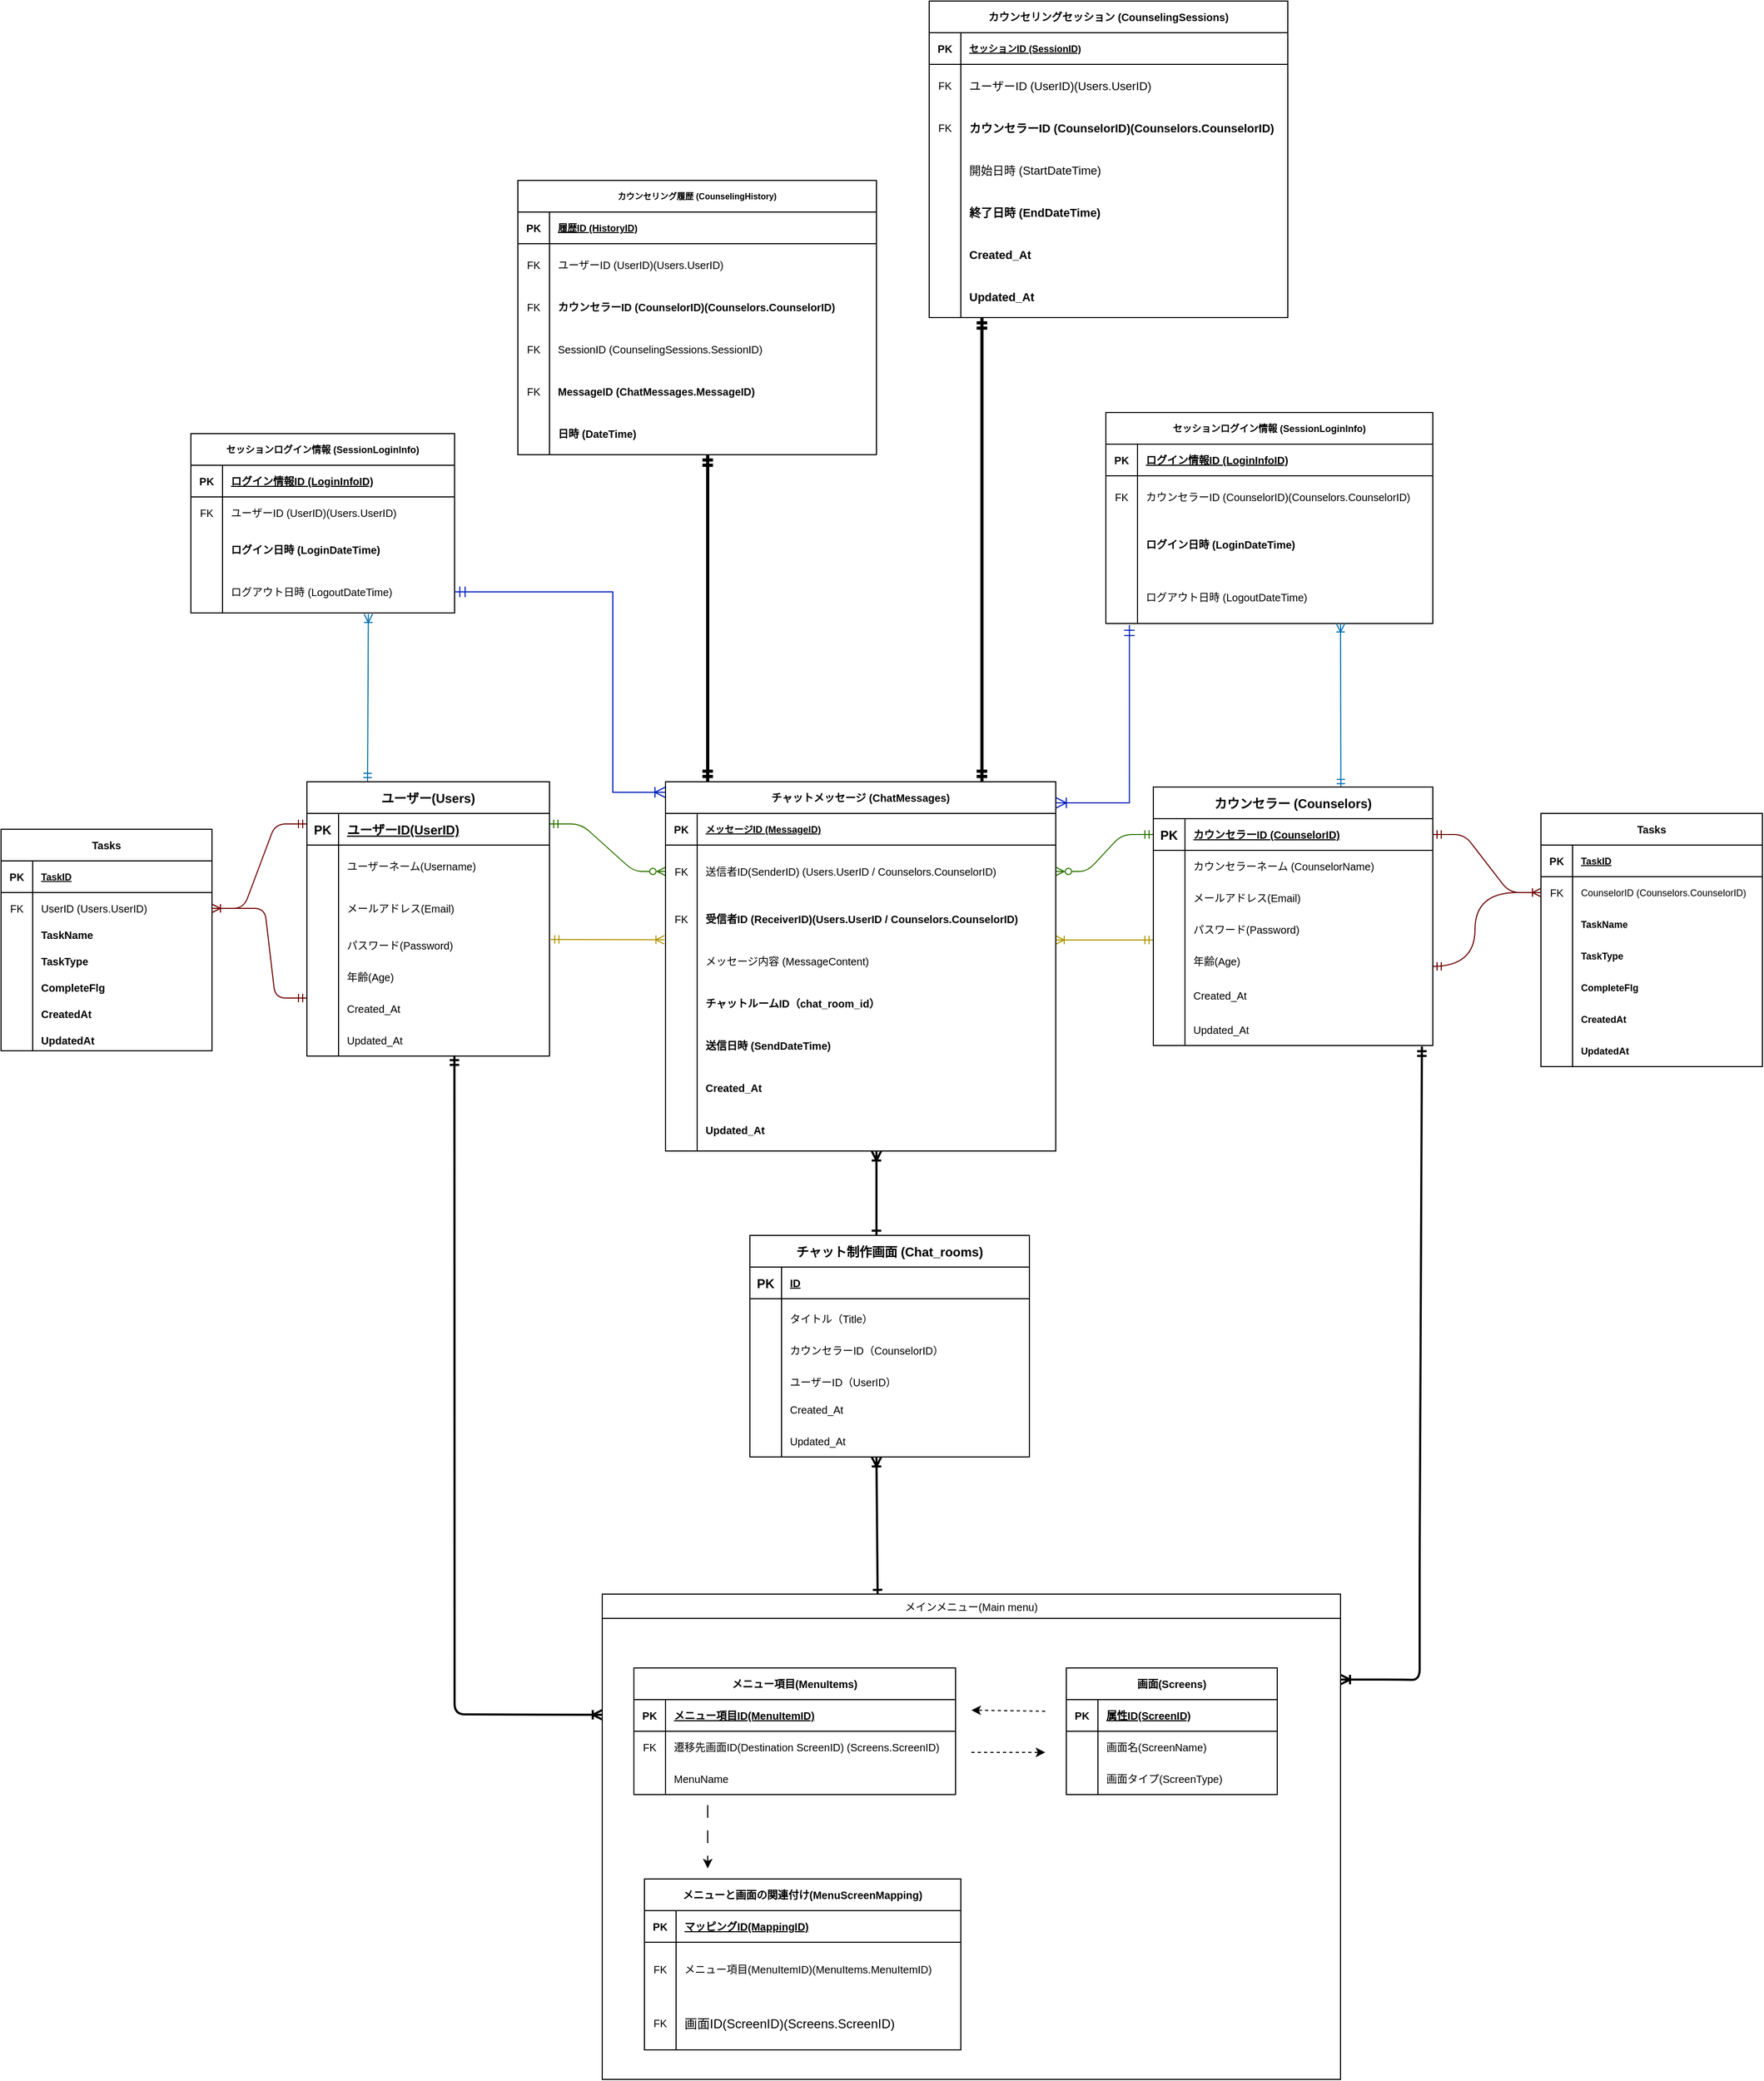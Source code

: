 <mxfile>
    <diagram id="-p5o7Z2GgSf2gbE43U7U" name="ページ1">
        <mxGraphModel dx="1856" dy="1709" grid="1" gridSize="10" guides="1" tooltips="1" connect="1" arrows="1" fold="1" page="1" pageScale="1" pageWidth="827" pageHeight="1169" math="0" shadow="0">
            <root>
                <mxCell id="0"/>
                <mxCell id="1" parent="0"/>
                <mxCell id="1666" value="カウンセリングセッション (CounselingSessions)" style="shape=table;startSize=30;container=1;collapsible=1;childLayout=tableLayout;fixedRows=1;rowLines=0;fontStyle=1;align=center;resizeLast=1;fontSize=10;" parent="1" vertex="1">
                    <mxGeometry x="330" y="-330" width="340" height="300" as="geometry"/>
                </mxCell>
                <mxCell id="1667" value="" style="shape=tableRow;horizontal=0;startSize=0;swimlaneHead=0;swimlaneBody=0;fillColor=none;collapsible=0;dropTarget=0;points=[[0,0.5],[1,0.5]];portConstraint=eastwest;top=0;left=0;right=0;bottom=1;fontSize=10;" parent="1666" vertex="1">
                    <mxGeometry y="30" width="340" height="30" as="geometry"/>
                </mxCell>
                <mxCell id="1668" value="PK" style="shape=partialRectangle;connectable=0;fillColor=none;top=0;left=0;bottom=0;right=0;fontStyle=1;overflow=hidden;fontSize=10;" parent="1667" vertex="1">
                    <mxGeometry width="30" height="30" as="geometry">
                        <mxRectangle width="30" height="30" as="alternateBounds"/>
                    </mxGeometry>
                </mxCell>
                <mxCell id="1669" value="セッションID (SessionID)" style="shape=partialRectangle;connectable=0;fillColor=none;top=0;left=0;bottom=0;right=0;align=left;spacingLeft=6;fontStyle=5;overflow=hidden;fontSize=9;" parent="1667" vertex="1">
                    <mxGeometry x="30" width="310" height="30" as="geometry">
                        <mxRectangle width="310" height="30" as="alternateBounds"/>
                    </mxGeometry>
                </mxCell>
                <mxCell id="1670" value="" style="shape=tableRow;horizontal=0;startSize=0;swimlaneHead=0;swimlaneBody=0;fillColor=none;collapsible=0;dropTarget=0;points=[[0,0.5],[1,0.5]];portConstraint=eastwest;top=0;left=0;right=0;bottom=0;fontSize=10;" parent="1666" vertex="1">
                    <mxGeometry y="60" width="340" height="40" as="geometry"/>
                </mxCell>
                <mxCell id="1671" value="FK" style="shape=partialRectangle;connectable=0;fillColor=none;top=0;left=0;bottom=0;right=0;editable=1;overflow=hidden;fontSize=10;" parent="1670" vertex="1">
                    <mxGeometry width="30" height="40" as="geometry">
                        <mxRectangle width="30" height="40" as="alternateBounds"/>
                    </mxGeometry>
                </mxCell>
                <mxCell id="1672" value="ユーザーID (UserID)(Users.UserID)" style="shape=partialRectangle;connectable=0;fillColor=none;top=0;left=0;bottom=0;right=0;align=left;spacingLeft=6;overflow=hidden;fontSize=11;" parent="1670" vertex="1">
                    <mxGeometry x="30" width="310" height="40" as="geometry">
                        <mxRectangle width="310" height="40" as="alternateBounds"/>
                    </mxGeometry>
                </mxCell>
                <mxCell id="1673" value="" style="shape=tableRow;horizontal=0;startSize=0;swimlaneHead=0;swimlaneBody=0;fillColor=none;collapsible=0;dropTarget=0;points=[[0,0.5],[1,0.5]];portConstraint=eastwest;top=0;left=0;right=0;bottom=0;fontSize=10;" parent="1666" vertex="1">
                    <mxGeometry y="100" width="340" height="40" as="geometry"/>
                </mxCell>
                <mxCell id="1674" value="FK" style="shape=partialRectangle;connectable=0;fillColor=none;top=0;left=0;bottom=0;right=0;editable=1;overflow=hidden;fontSize=10;" parent="1673" vertex="1">
                    <mxGeometry width="30" height="40" as="geometry">
                        <mxRectangle width="30" height="40" as="alternateBounds"/>
                    </mxGeometry>
                </mxCell>
                <mxCell id="1675" value="カウンセラーID (CounselorID)(Counselors.CounselorID)" style="shape=partialRectangle;connectable=0;fillColor=none;top=0;left=0;bottom=0;right=0;align=left;spacingLeft=6;overflow=hidden;fontSize=11;fontStyle=1" parent="1673" vertex="1">
                    <mxGeometry x="30" width="310" height="40" as="geometry">
                        <mxRectangle width="310" height="40" as="alternateBounds"/>
                    </mxGeometry>
                </mxCell>
                <mxCell id="1676" value="" style="shape=tableRow;horizontal=0;startSize=0;swimlaneHead=0;swimlaneBody=0;fillColor=none;collapsible=0;dropTarget=0;points=[[0,0.5],[1,0.5]];portConstraint=eastwest;top=0;left=0;right=0;bottom=0;fontSize=10;" parent="1666" vertex="1">
                    <mxGeometry y="140" width="340" height="40" as="geometry"/>
                </mxCell>
                <mxCell id="1677" value="" style="shape=partialRectangle;connectable=0;fillColor=none;top=0;left=0;bottom=0;right=0;editable=1;overflow=hidden;fontSize=10;" parent="1676" vertex="1">
                    <mxGeometry width="30" height="40" as="geometry">
                        <mxRectangle width="30" height="40" as="alternateBounds"/>
                    </mxGeometry>
                </mxCell>
                <mxCell id="1678" value="開始日時 (StartDateTime)" style="shape=partialRectangle;connectable=0;fillColor=none;top=0;left=0;bottom=0;right=0;align=left;spacingLeft=6;overflow=hidden;fontSize=11;" parent="1676" vertex="1">
                    <mxGeometry x="30" width="310" height="40" as="geometry">
                        <mxRectangle width="310" height="40" as="alternateBounds"/>
                    </mxGeometry>
                </mxCell>
                <mxCell id="1679" value="" style="shape=tableRow;horizontal=0;startSize=0;swimlaneHead=0;swimlaneBody=0;fillColor=none;collapsible=0;dropTarget=0;points=[[0,0.5],[1,0.5]];portConstraint=eastwest;top=0;left=0;right=0;bottom=0;fontSize=9;" parent="1666" vertex="1">
                    <mxGeometry y="180" width="340" height="40" as="geometry"/>
                </mxCell>
                <mxCell id="1680" value="" style="shape=partialRectangle;connectable=0;fillColor=none;top=0;left=0;bottom=0;right=0;editable=1;overflow=hidden;fontSize=10;" parent="1679" vertex="1">
                    <mxGeometry width="30" height="40" as="geometry">
                        <mxRectangle width="30" height="40" as="alternateBounds"/>
                    </mxGeometry>
                </mxCell>
                <mxCell id="1681" value="終了日時 (EndDateTime)" style="shape=partialRectangle;connectable=0;fillColor=none;top=0;left=0;bottom=0;right=0;align=left;spacingLeft=6;overflow=hidden;fontSize=11;fontStyle=1" parent="1679" vertex="1">
                    <mxGeometry x="30" width="310" height="40" as="geometry">
                        <mxRectangle width="310" height="40" as="alternateBounds"/>
                    </mxGeometry>
                </mxCell>
                <mxCell id="1682" value="" style="shape=tableRow;horizontal=0;startSize=0;swimlaneHead=0;swimlaneBody=0;fillColor=none;collapsible=0;dropTarget=0;points=[[0,0.5],[1,0.5]];portConstraint=eastwest;top=0;left=0;right=0;bottom=0;fontSize=10;" parent="1666" vertex="1">
                    <mxGeometry y="220" width="340" height="40" as="geometry"/>
                </mxCell>
                <mxCell id="1683" value="" style="shape=partialRectangle;connectable=0;fillColor=none;top=0;left=0;bottom=0;right=0;editable=1;overflow=hidden;fontSize=10;" parent="1682" vertex="1">
                    <mxGeometry width="30" height="40" as="geometry">
                        <mxRectangle width="30" height="40" as="alternateBounds"/>
                    </mxGeometry>
                </mxCell>
                <mxCell id="1684" value="Created_At" style="shape=partialRectangle;connectable=0;fillColor=none;top=0;left=0;bottom=0;right=0;align=left;spacingLeft=6;overflow=hidden;fontSize=11;fontStyle=1" parent="1682" vertex="1">
                    <mxGeometry x="30" width="310" height="40" as="geometry">
                        <mxRectangle width="310" height="40" as="alternateBounds"/>
                    </mxGeometry>
                </mxCell>
                <mxCell id="1685" value="" style="shape=tableRow;horizontal=0;startSize=0;swimlaneHead=0;swimlaneBody=0;fillColor=none;collapsible=0;dropTarget=0;points=[[0,0.5],[1,0.5]];portConstraint=eastwest;top=0;left=0;right=0;bottom=0;fontSize=10;" parent="1666" vertex="1">
                    <mxGeometry y="260" width="340" height="40" as="geometry"/>
                </mxCell>
                <mxCell id="1686" value="" style="shape=partialRectangle;connectable=0;fillColor=none;top=0;left=0;bottom=0;right=0;editable=1;overflow=hidden;fontSize=10;" parent="1685" vertex="1">
                    <mxGeometry width="30" height="40" as="geometry">
                        <mxRectangle width="30" height="40" as="alternateBounds"/>
                    </mxGeometry>
                </mxCell>
                <mxCell id="1687" value="Updated_At" style="shape=partialRectangle;connectable=0;fillColor=none;top=0;left=0;bottom=0;right=0;align=left;spacingLeft=6;overflow=hidden;fontSize=11;fontStyle=1" parent="1685" vertex="1">
                    <mxGeometry x="30" width="310" height="40" as="geometry">
                        <mxRectangle width="310" height="40" as="alternateBounds"/>
                    </mxGeometry>
                </mxCell>
                <mxCell id="1762" value="カウンセリング履歴 (CounselingHistory)" style="shape=table;startSize=30;container=1;collapsible=1;childLayout=tableLayout;fixedRows=1;rowLines=0;fontStyle=1;align=center;resizeLast=1;fontSize=8;" parent="1" vertex="1">
                    <mxGeometry x="-60" y="-160" width="340" height="260" as="geometry"/>
                </mxCell>
                <mxCell id="1763" value="" style="shape=tableRow;horizontal=0;startSize=0;swimlaneHead=0;swimlaneBody=0;fillColor=none;collapsible=0;dropTarget=0;points=[[0,0.5],[1,0.5]];portConstraint=eastwest;top=0;left=0;right=0;bottom=1;fontSize=10;" parent="1762" vertex="1">
                    <mxGeometry y="30" width="340" height="30" as="geometry"/>
                </mxCell>
                <mxCell id="1764" value="PK" style="shape=partialRectangle;connectable=0;fillColor=none;top=0;left=0;bottom=0;right=0;fontStyle=1;overflow=hidden;fontSize=10;" parent="1763" vertex="1">
                    <mxGeometry width="30" height="30" as="geometry">
                        <mxRectangle width="30" height="30" as="alternateBounds"/>
                    </mxGeometry>
                </mxCell>
                <mxCell id="1765" value="履歴ID (HistoryID)" style="shape=partialRectangle;connectable=0;fillColor=none;top=0;left=0;bottom=0;right=0;align=left;spacingLeft=6;fontStyle=5;overflow=hidden;fontSize=9;" parent="1763" vertex="1">
                    <mxGeometry x="30" width="310" height="30" as="geometry">
                        <mxRectangle width="310" height="30" as="alternateBounds"/>
                    </mxGeometry>
                </mxCell>
                <mxCell id="1766" value="" style="shape=tableRow;horizontal=0;startSize=0;swimlaneHead=0;swimlaneBody=0;fillColor=none;collapsible=0;dropTarget=0;points=[[0,0.5],[1,0.5]];portConstraint=eastwest;top=0;left=0;right=0;bottom=0;fontSize=10;" parent="1762" vertex="1">
                    <mxGeometry y="60" width="340" height="40" as="geometry"/>
                </mxCell>
                <mxCell id="1767" value="FK" style="shape=partialRectangle;connectable=0;fillColor=none;top=0;left=0;bottom=0;right=0;editable=1;overflow=hidden;fontSize=10;" parent="1766" vertex="1">
                    <mxGeometry width="30" height="40" as="geometry">
                        <mxRectangle width="30" height="40" as="alternateBounds"/>
                    </mxGeometry>
                </mxCell>
                <mxCell id="1768" value="ユーザーID (UserID)(Users.UserID)" style="shape=partialRectangle;connectable=0;fillColor=none;top=0;left=0;bottom=0;right=0;align=left;spacingLeft=6;overflow=hidden;fontSize=10;" parent="1766" vertex="1">
                    <mxGeometry x="30" width="310" height="40" as="geometry">
                        <mxRectangle width="310" height="40" as="alternateBounds"/>
                    </mxGeometry>
                </mxCell>
                <mxCell id="1769" value="" style="shape=tableRow;horizontal=0;startSize=0;swimlaneHead=0;swimlaneBody=0;fillColor=none;collapsible=0;dropTarget=0;points=[[0,0.5],[1,0.5]];portConstraint=eastwest;top=0;left=0;right=0;bottom=0;fontSize=10;" parent="1762" vertex="1">
                    <mxGeometry y="100" width="340" height="40" as="geometry"/>
                </mxCell>
                <mxCell id="1770" value="FK" style="shape=partialRectangle;connectable=0;fillColor=none;top=0;left=0;bottom=0;right=0;editable=1;overflow=hidden;fontSize=10;" parent="1769" vertex="1">
                    <mxGeometry width="30" height="40" as="geometry">
                        <mxRectangle width="30" height="40" as="alternateBounds"/>
                    </mxGeometry>
                </mxCell>
                <mxCell id="1771" value="カウンセラーID (CounselorID)(Counselors.CounselorID)" style="shape=partialRectangle;connectable=0;fillColor=none;top=0;left=0;bottom=0;right=0;align=left;spacingLeft=6;overflow=hidden;fontSize=10;fontStyle=1" parent="1769" vertex="1">
                    <mxGeometry x="30" width="310" height="40" as="geometry">
                        <mxRectangle width="310" height="40" as="alternateBounds"/>
                    </mxGeometry>
                </mxCell>
                <mxCell id="1772" value="" style="shape=tableRow;horizontal=0;startSize=0;swimlaneHead=0;swimlaneBody=0;fillColor=none;collapsible=0;dropTarget=0;points=[[0,0.5],[1,0.5]];portConstraint=eastwest;top=0;left=0;right=0;bottom=0;fontSize=10;" parent="1762" vertex="1">
                    <mxGeometry y="140" width="340" height="40" as="geometry"/>
                </mxCell>
                <mxCell id="1773" value="FK" style="shape=partialRectangle;connectable=0;fillColor=none;top=0;left=0;bottom=0;right=0;editable=1;overflow=hidden;fontSize=10;" parent="1772" vertex="1">
                    <mxGeometry width="30" height="40" as="geometry">
                        <mxRectangle width="30" height="40" as="alternateBounds"/>
                    </mxGeometry>
                </mxCell>
                <mxCell id="1774" value="SessionID (CounselingSessions.SessionID)" style="shape=partialRectangle;connectable=0;fillColor=none;top=0;left=0;bottom=0;right=0;align=left;spacingLeft=6;overflow=hidden;fontSize=10;" parent="1772" vertex="1">
                    <mxGeometry x="30" width="310" height="40" as="geometry">
                        <mxRectangle width="310" height="40" as="alternateBounds"/>
                    </mxGeometry>
                </mxCell>
                <mxCell id="1775" value="" style="shape=tableRow;horizontal=0;startSize=0;swimlaneHead=0;swimlaneBody=0;fillColor=none;collapsible=0;dropTarget=0;points=[[0,0.5],[1,0.5]];portConstraint=eastwest;top=0;left=0;right=0;bottom=0;fontSize=9;" parent="1762" vertex="1">
                    <mxGeometry y="180" width="340" height="40" as="geometry"/>
                </mxCell>
                <mxCell id="1776" value="FK" style="shape=partialRectangle;connectable=0;fillColor=none;top=0;left=0;bottom=0;right=0;editable=1;overflow=hidden;fontSize=10;" parent="1775" vertex="1">
                    <mxGeometry width="30" height="40" as="geometry">
                        <mxRectangle width="30" height="40" as="alternateBounds"/>
                    </mxGeometry>
                </mxCell>
                <mxCell id="1777" value="MessageID (ChatMessages.MessageID)" style="shape=partialRectangle;connectable=0;fillColor=none;top=0;left=0;bottom=0;right=0;align=left;spacingLeft=6;overflow=hidden;fontSize=10;fontStyle=1" parent="1775" vertex="1">
                    <mxGeometry x="30" width="310" height="40" as="geometry">
                        <mxRectangle width="310" height="40" as="alternateBounds"/>
                    </mxGeometry>
                </mxCell>
                <mxCell id="1778" value="" style="shape=tableRow;horizontal=0;startSize=0;swimlaneHead=0;swimlaneBody=0;fillColor=none;collapsible=0;dropTarget=0;points=[[0,0.5],[1,0.5]];portConstraint=eastwest;top=0;left=0;right=0;bottom=0;fontSize=10;" parent="1762" vertex="1">
                    <mxGeometry y="220" width="340" height="40" as="geometry"/>
                </mxCell>
                <mxCell id="1779" value="" style="shape=partialRectangle;connectable=0;fillColor=none;top=0;left=0;bottom=0;right=0;editable=1;overflow=hidden;fontSize=10;" parent="1778" vertex="1">
                    <mxGeometry width="30" height="40" as="geometry">
                        <mxRectangle width="30" height="40" as="alternateBounds"/>
                    </mxGeometry>
                </mxCell>
                <mxCell id="1780" value="日時 (DateTime)" style="shape=partialRectangle;connectable=0;fillColor=none;top=0;left=0;bottom=0;right=0;align=left;spacingLeft=6;overflow=hidden;fontSize=10;fontStyle=1" parent="1778" vertex="1">
                    <mxGeometry x="30" width="310" height="40" as="geometry">
                        <mxRectangle width="310" height="40" as="alternateBounds"/>
                    </mxGeometry>
                </mxCell>
                <mxCell id="1781" value="セッションログイン情報 (SessionLoginInfo)" style="shape=table;startSize=30;container=1;collapsible=1;childLayout=tableLayout;fixedRows=1;rowLines=0;fontStyle=1;align=center;resizeLast=1;fontSize=9;" parent="1" vertex="1">
                    <mxGeometry x="-370" y="80" width="250" height="170" as="geometry"/>
                </mxCell>
                <mxCell id="1782" value="" style="shape=tableRow;horizontal=0;startSize=0;swimlaneHead=0;swimlaneBody=0;fillColor=none;collapsible=0;dropTarget=0;points=[[0,0.5],[1,0.5]];portConstraint=eastwest;top=0;left=0;right=0;bottom=1;fontSize=10;" parent="1781" vertex="1">
                    <mxGeometry y="30" width="250" height="30" as="geometry"/>
                </mxCell>
                <mxCell id="1783" value="PK" style="shape=partialRectangle;connectable=0;fillColor=none;top=0;left=0;bottom=0;right=0;fontStyle=1;overflow=hidden;fontSize=10;" parent="1782" vertex="1">
                    <mxGeometry width="30" height="30" as="geometry">
                        <mxRectangle width="30" height="30" as="alternateBounds"/>
                    </mxGeometry>
                </mxCell>
                <mxCell id="1784" value="ログイン情報ID (LoginInfoID)" style="shape=partialRectangle;connectable=0;fillColor=none;top=0;left=0;bottom=0;right=0;align=left;spacingLeft=6;fontStyle=5;overflow=hidden;fontSize=10;" parent="1782" vertex="1">
                    <mxGeometry x="30" width="220" height="30" as="geometry">
                        <mxRectangle width="220" height="30" as="alternateBounds"/>
                    </mxGeometry>
                </mxCell>
                <mxCell id="1785" value="" style="shape=tableRow;horizontal=0;startSize=0;swimlaneHead=0;swimlaneBody=0;fillColor=none;collapsible=0;dropTarget=0;points=[[0,0.5],[1,0.5]];portConstraint=eastwest;top=0;left=0;right=0;bottom=0;fontSize=10;" parent="1781" vertex="1">
                    <mxGeometry y="60" width="250" height="30" as="geometry"/>
                </mxCell>
                <mxCell id="1786" value="FK" style="shape=partialRectangle;connectable=0;fillColor=none;top=0;left=0;bottom=0;right=0;editable=1;overflow=hidden;fontSize=10;" parent="1785" vertex="1">
                    <mxGeometry width="30" height="30" as="geometry">
                        <mxRectangle width="30" height="30" as="alternateBounds"/>
                    </mxGeometry>
                </mxCell>
                <mxCell id="1787" value="ユーザーID (UserID)(Users.UserID)" style="shape=partialRectangle;connectable=0;fillColor=none;top=0;left=0;bottom=0;right=0;align=left;spacingLeft=6;overflow=hidden;fontSize=10;" parent="1785" vertex="1">
                    <mxGeometry x="30" width="220" height="30" as="geometry">
                        <mxRectangle width="220" height="30" as="alternateBounds"/>
                    </mxGeometry>
                </mxCell>
                <mxCell id="1788" value="" style="shape=tableRow;horizontal=0;startSize=0;swimlaneHead=0;swimlaneBody=0;fillColor=none;collapsible=0;dropTarget=0;points=[[0,0.5],[1,0.5]];portConstraint=eastwest;top=0;left=0;right=0;bottom=0;fontSize=10;" parent="1781" vertex="1">
                    <mxGeometry y="90" width="250" height="40" as="geometry"/>
                </mxCell>
                <mxCell id="1789" value="" style="shape=partialRectangle;connectable=0;fillColor=none;top=0;left=0;bottom=0;right=0;editable=1;overflow=hidden;fontSize=10;" parent="1788" vertex="1">
                    <mxGeometry width="30" height="40" as="geometry">
                        <mxRectangle width="30" height="40" as="alternateBounds"/>
                    </mxGeometry>
                </mxCell>
                <mxCell id="1790" value="ログイン日時 (LoginDateTime)" style="shape=partialRectangle;connectable=0;fillColor=none;top=0;left=0;bottom=0;right=0;align=left;spacingLeft=6;overflow=hidden;fontSize=10;fontStyle=1" parent="1788" vertex="1">
                    <mxGeometry x="30" width="220" height="40" as="geometry">
                        <mxRectangle width="220" height="40" as="alternateBounds"/>
                    </mxGeometry>
                </mxCell>
                <mxCell id="1791" value="" style="shape=tableRow;horizontal=0;startSize=0;swimlaneHead=0;swimlaneBody=0;fillColor=none;collapsible=0;dropTarget=0;points=[[0,0.5],[1,0.5]];portConstraint=eastwest;top=0;left=0;right=0;bottom=0;fontSize=10;" parent="1781" vertex="1">
                    <mxGeometry y="130" width="250" height="40" as="geometry"/>
                </mxCell>
                <mxCell id="1792" value="" style="shape=partialRectangle;connectable=0;fillColor=none;top=0;left=0;bottom=0;right=0;editable=1;overflow=hidden;fontSize=10;" parent="1791" vertex="1">
                    <mxGeometry width="30" height="40" as="geometry">
                        <mxRectangle width="30" height="40" as="alternateBounds"/>
                    </mxGeometry>
                </mxCell>
                <mxCell id="1793" value="ログアウト日時 (LogoutDateTime)" style="shape=partialRectangle;connectable=0;fillColor=none;top=0;left=0;bottom=0;right=0;align=left;spacingLeft=6;overflow=hidden;fontSize=10;" parent="1791" vertex="1">
                    <mxGeometry x="30" width="220" height="40" as="geometry">
                        <mxRectangle width="220" height="40" as="alternateBounds"/>
                    </mxGeometry>
                </mxCell>
                <mxCell id="1794" value="セッションログイン情報 (SessionLoginInfo)" style="shape=table;startSize=30;container=1;collapsible=1;childLayout=tableLayout;fixedRows=1;rowLines=0;fontStyle=1;align=center;resizeLast=1;fontSize=9;" parent="1" vertex="1">
                    <mxGeometry x="497.5" y="60" width="310" height="200" as="geometry"/>
                </mxCell>
                <mxCell id="1795" value="" style="shape=tableRow;horizontal=0;startSize=0;swimlaneHead=0;swimlaneBody=0;fillColor=none;collapsible=0;dropTarget=0;points=[[0,0.5],[1,0.5]];portConstraint=eastwest;top=0;left=0;right=0;bottom=1;fontSize=10;" parent="1794" vertex="1">
                    <mxGeometry y="30" width="310" height="30" as="geometry"/>
                </mxCell>
                <mxCell id="1796" value="PK" style="shape=partialRectangle;connectable=0;fillColor=none;top=0;left=0;bottom=0;right=0;fontStyle=1;overflow=hidden;fontSize=10;" parent="1795" vertex="1">
                    <mxGeometry width="30" height="30" as="geometry">
                        <mxRectangle width="30" height="30" as="alternateBounds"/>
                    </mxGeometry>
                </mxCell>
                <mxCell id="1797" value="ログイン情報ID (LoginInfoID)" style="shape=partialRectangle;connectable=0;fillColor=none;top=0;left=0;bottom=0;right=0;align=left;spacingLeft=6;fontStyle=5;overflow=hidden;fontSize=10;" parent="1795" vertex="1">
                    <mxGeometry x="30" width="280" height="30" as="geometry">
                        <mxRectangle width="280" height="30" as="alternateBounds"/>
                    </mxGeometry>
                </mxCell>
                <mxCell id="1798" value="" style="shape=tableRow;horizontal=0;startSize=0;swimlaneHead=0;swimlaneBody=0;fillColor=none;collapsible=0;dropTarget=0;points=[[0,0.5],[1,0.5]];portConstraint=eastwest;top=0;left=0;right=0;bottom=0;fontSize=10;" parent="1794" vertex="1">
                    <mxGeometry y="60" width="310" height="40" as="geometry"/>
                </mxCell>
                <mxCell id="1799" value="FK" style="shape=partialRectangle;connectable=0;fillColor=none;top=0;left=0;bottom=0;right=0;editable=1;overflow=hidden;fontSize=10;" parent="1798" vertex="1">
                    <mxGeometry width="30" height="40" as="geometry">
                        <mxRectangle width="30" height="40" as="alternateBounds"/>
                    </mxGeometry>
                </mxCell>
                <mxCell id="1800" value="カウンセラーID (CounselorID)(Counselors.CounselorID)" style="shape=partialRectangle;connectable=0;fillColor=none;top=0;left=0;bottom=0;right=0;align=left;spacingLeft=6;overflow=hidden;fontSize=10;" parent="1798" vertex="1">
                    <mxGeometry x="30" width="280" height="40" as="geometry">
                        <mxRectangle width="280" height="40" as="alternateBounds"/>
                    </mxGeometry>
                </mxCell>
                <mxCell id="1801" value="" style="shape=tableRow;horizontal=0;startSize=0;swimlaneHead=0;swimlaneBody=0;fillColor=none;collapsible=0;dropTarget=0;points=[[0,0.5],[1,0.5]];portConstraint=eastwest;top=0;left=0;right=0;bottom=0;fontSize=10;" parent="1794" vertex="1">
                    <mxGeometry y="100" width="310" height="50" as="geometry"/>
                </mxCell>
                <mxCell id="1802" value="" style="shape=partialRectangle;connectable=0;fillColor=none;top=0;left=0;bottom=0;right=0;editable=1;overflow=hidden;fontSize=10;" parent="1801" vertex="1">
                    <mxGeometry width="30" height="50" as="geometry">
                        <mxRectangle width="30" height="50" as="alternateBounds"/>
                    </mxGeometry>
                </mxCell>
                <mxCell id="1803" value="ログイン日時 (LoginDateTime)" style="shape=partialRectangle;connectable=0;fillColor=none;top=0;left=0;bottom=0;right=0;align=left;spacingLeft=6;overflow=hidden;fontSize=10;fontStyle=1" parent="1801" vertex="1">
                    <mxGeometry x="30" width="280" height="50" as="geometry">
                        <mxRectangle width="280" height="50" as="alternateBounds"/>
                    </mxGeometry>
                </mxCell>
                <mxCell id="1804" value="" style="shape=tableRow;horizontal=0;startSize=0;swimlaneHead=0;swimlaneBody=0;fillColor=none;collapsible=0;dropTarget=0;points=[[0,0.5],[1,0.5]];portConstraint=eastwest;top=0;left=0;right=0;bottom=0;fontSize=10;" parent="1794" vertex="1">
                    <mxGeometry y="150" width="310" height="50" as="geometry"/>
                </mxCell>
                <mxCell id="1805" value="" style="shape=partialRectangle;connectable=0;fillColor=none;top=0;left=0;bottom=0;right=0;editable=1;overflow=hidden;fontSize=10;" parent="1804" vertex="1">
                    <mxGeometry width="30" height="50" as="geometry">
                        <mxRectangle width="30" height="50" as="alternateBounds"/>
                    </mxGeometry>
                </mxCell>
                <mxCell id="1806" value="ログアウト日時 (LogoutDateTime)" style="shape=partialRectangle;connectable=0;fillColor=none;top=0;left=0;bottom=0;right=0;align=left;spacingLeft=6;overflow=hidden;fontSize=10;" parent="1804" vertex="1">
                    <mxGeometry x="30" width="280" height="50" as="geometry">
                        <mxRectangle width="280" height="50" as="alternateBounds"/>
                    </mxGeometry>
                </mxCell>
                <mxCell id="2265" value="" style="endArrow=ERoneToMany;html=1;endFill=0;startArrow=ERmandOne;startFill=0;entryX=0.673;entryY=1.025;entryDx=0;entryDy=0;entryPerimeter=0;strokeWidth=1;fillColor=#1ba1e2;strokeColor=#006EAF;exitX=0.25;exitY=0;exitDx=0;exitDy=0;" parent="1" target="1791" edge="1" source="3048">
                    <mxGeometry width="50" height="50" relative="1" as="geometry">
                        <mxPoint x="-199.11" y="410" as="sourcePoint"/>
                        <mxPoint x="-200.0" y="330.12" as="targetPoint"/>
                    </mxGeometry>
                </mxCell>
                <mxCell id="2310" value="&lt;span style=&quot;font-size: 10px; font-weight: 400;&quot;&gt;メインメニュー(Main menu)&lt;/span&gt;" style="swimlane;whiteSpace=wrap;html=1;fillColor=none;" parent="1" vertex="1">
                    <mxGeometry x="20" y="1180" width="700" height="460" as="geometry"/>
                </mxCell>
                <mxCell id="2337" value="画面(Screens)" style="shape=table;startSize=30;container=1;collapsible=1;childLayout=tableLayout;fixedRows=1;rowLines=0;fontStyle=1;align=center;resizeLast=1;fontSize=10;" parent="2310" vertex="1">
                    <mxGeometry x="440" y="70" width="200" height="120" as="geometry"/>
                </mxCell>
                <mxCell id="2338" value="" style="shape=tableRow;horizontal=0;startSize=0;swimlaneHead=0;swimlaneBody=0;fillColor=none;collapsible=0;dropTarget=0;points=[[0,0.5],[1,0.5]];portConstraint=eastwest;top=0;left=0;right=0;bottom=1;" parent="2337" vertex="1">
                    <mxGeometry y="30" width="200" height="30" as="geometry"/>
                </mxCell>
                <mxCell id="2339" value="PK" style="shape=partialRectangle;connectable=0;fillColor=none;top=0;left=0;bottom=0;right=0;fontStyle=1;overflow=hidden;fontSize=10;" parent="2338" vertex="1">
                    <mxGeometry width="30" height="30" as="geometry">
                        <mxRectangle width="30" height="30" as="alternateBounds"/>
                    </mxGeometry>
                </mxCell>
                <mxCell id="2340" value="属性ID(ScreenID)" style="shape=partialRectangle;connectable=0;fillColor=none;top=0;left=0;bottom=0;right=0;align=left;spacingLeft=6;fontStyle=5;overflow=hidden;fontSize=10;" parent="2338" vertex="1">
                    <mxGeometry x="30" width="170" height="30" as="geometry">
                        <mxRectangle width="170" height="30" as="alternateBounds"/>
                    </mxGeometry>
                </mxCell>
                <mxCell id="2341" value="" style="shape=tableRow;horizontal=0;startSize=0;swimlaneHead=0;swimlaneBody=0;fillColor=none;collapsible=0;dropTarget=0;points=[[0,0.5],[1,0.5]];portConstraint=eastwest;top=0;left=0;right=0;bottom=0;" parent="2337" vertex="1">
                    <mxGeometry y="60" width="200" height="30" as="geometry"/>
                </mxCell>
                <mxCell id="2342" value="" style="shape=partialRectangle;connectable=0;fillColor=none;top=0;left=0;bottom=0;right=0;editable=1;overflow=hidden;" parent="2341" vertex="1">
                    <mxGeometry width="30" height="30" as="geometry">
                        <mxRectangle width="30" height="30" as="alternateBounds"/>
                    </mxGeometry>
                </mxCell>
                <mxCell id="2343" value="画面名(ScreenName)" style="shape=partialRectangle;connectable=0;fillColor=none;top=0;left=0;bottom=0;right=0;align=left;spacingLeft=6;overflow=hidden;fontSize=10;" parent="2341" vertex="1">
                    <mxGeometry x="30" width="170" height="30" as="geometry">
                        <mxRectangle width="170" height="30" as="alternateBounds"/>
                    </mxGeometry>
                </mxCell>
                <mxCell id="2344" value="" style="shape=tableRow;horizontal=0;startSize=0;swimlaneHead=0;swimlaneBody=0;fillColor=none;collapsible=0;dropTarget=0;points=[[0,0.5],[1,0.5]];portConstraint=eastwest;top=0;left=0;right=0;bottom=0;" parent="2337" vertex="1">
                    <mxGeometry y="90" width="200" height="30" as="geometry"/>
                </mxCell>
                <mxCell id="2345" value="" style="shape=partialRectangle;connectable=0;fillColor=none;top=0;left=0;bottom=0;right=0;editable=1;overflow=hidden;" parent="2344" vertex="1">
                    <mxGeometry width="30" height="30" as="geometry">
                        <mxRectangle width="30" height="30" as="alternateBounds"/>
                    </mxGeometry>
                </mxCell>
                <mxCell id="2346" value="画面タイプ(ScreenType)" style="shape=partialRectangle;connectable=0;fillColor=none;top=0;left=0;bottom=0;right=0;align=left;spacingLeft=6;overflow=hidden;fontSize=10;" parent="2344" vertex="1">
                    <mxGeometry x="30" width="170" height="30" as="geometry">
                        <mxRectangle width="170" height="30" as="alternateBounds"/>
                    </mxGeometry>
                </mxCell>
                <mxCell id="2327" value="メニューと画面の関連付け(MenuScreenMapping)" style="shape=table;startSize=30;container=1;collapsible=1;childLayout=tableLayout;fixedRows=1;rowLines=0;fontStyle=1;align=center;resizeLast=1;fontSize=10;" parent="2310" vertex="1">
                    <mxGeometry x="40" y="270" width="300" height="162" as="geometry"/>
                </mxCell>
                <mxCell id="2328" value="" style="shape=tableRow;horizontal=0;startSize=0;swimlaneHead=0;swimlaneBody=0;fillColor=none;collapsible=0;dropTarget=0;points=[[0,0.5],[1,0.5]];portConstraint=eastwest;top=0;left=0;right=0;bottom=1;" parent="2327" vertex="1">
                    <mxGeometry y="30" width="300" height="30" as="geometry"/>
                </mxCell>
                <mxCell id="2329" value="PK" style="shape=partialRectangle;connectable=0;fillColor=none;top=0;left=0;bottom=0;right=0;fontStyle=1;overflow=hidden;fontSize=10;" parent="2328" vertex="1">
                    <mxGeometry width="30" height="30" as="geometry">
                        <mxRectangle width="30" height="30" as="alternateBounds"/>
                    </mxGeometry>
                </mxCell>
                <mxCell id="2330" value="マッピングID(MappingID)" style="shape=partialRectangle;connectable=0;fillColor=none;top=0;left=0;bottom=0;right=0;align=left;spacingLeft=6;fontStyle=5;overflow=hidden;fontSize=10;" parent="2328" vertex="1">
                    <mxGeometry x="30" width="270" height="30" as="geometry">
                        <mxRectangle width="270" height="30" as="alternateBounds"/>
                    </mxGeometry>
                </mxCell>
                <mxCell id="2331" value="" style="shape=tableRow;horizontal=0;startSize=0;swimlaneHead=0;swimlaneBody=0;fillColor=none;collapsible=0;dropTarget=0;points=[[0,0.5],[1,0.5]];portConstraint=eastwest;top=0;left=0;right=0;bottom=0;" parent="2327" vertex="1">
                    <mxGeometry y="60" width="300" height="51" as="geometry"/>
                </mxCell>
                <mxCell id="2332" value="FK" style="shape=partialRectangle;connectable=0;fillColor=none;top=0;left=0;bottom=0;right=0;editable=1;overflow=hidden;fontSize=10;" parent="2331" vertex="1">
                    <mxGeometry width="30" height="51" as="geometry">
                        <mxRectangle width="30" height="51" as="alternateBounds"/>
                    </mxGeometry>
                </mxCell>
                <mxCell id="2333" value="メニュー項目(MenuItemID)(MenuItems.MenuItemID)" style="shape=partialRectangle;connectable=0;fillColor=none;top=0;left=0;bottom=0;right=0;align=left;spacingLeft=6;overflow=hidden;fontSize=10;" parent="2331" vertex="1">
                    <mxGeometry x="30" width="270" height="51" as="geometry">
                        <mxRectangle width="270" height="51" as="alternateBounds"/>
                    </mxGeometry>
                </mxCell>
                <mxCell id="2334" value="" style="shape=tableRow;horizontal=0;startSize=0;swimlaneHead=0;swimlaneBody=0;fillColor=none;collapsible=0;dropTarget=0;points=[[0,0.5],[1,0.5]];portConstraint=eastwest;top=0;left=0;right=0;bottom=0;" parent="2327" vertex="1">
                    <mxGeometry y="111" width="300" height="51" as="geometry"/>
                </mxCell>
                <mxCell id="2335" value="FK" style="shape=partialRectangle;connectable=0;fillColor=none;top=0;left=0;bottom=0;right=0;editable=1;overflow=hidden;fontSize=10;" parent="2334" vertex="1">
                    <mxGeometry width="30" height="51" as="geometry">
                        <mxRectangle width="30" height="51" as="alternateBounds"/>
                    </mxGeometry>
                </mxCell>
                <mxCell id="2336" value="画面ID(ScreenID)(Screens.ScreenID)" style="shape=partialRectangle;connectable=0;fillColor=none;top=0;left=0;bottom=0;right=0;align=left;spacingLeft=6;overflow=hidden;" parent="2334" vertex="1">
                    <mxGeometry x="30" width="270" height="51" as="geometry">
                        <mxRectangle width="270" height="51" as="alternateBounds"/>
                    </mxGeometry>
                </mxCell>
                <mxCell id="2362" value="" style="endArrow=classic;html=1;dashed=1;fontSize=10;dashPattern=12 12;" parent="2310" edge="1">
                    <mxGeometry width="50" height="50" relative="1" as="geometry">
                        <mxPoint x="100" y="200" as="sourcePoint"/>
                        <mxPoint x="100" y="260" as="targetPoint"/>
                    </mxGeometry>
                </mxCell>
                <mxCell id="2358" value="" style="endArrow=classic;html=1;fontSize=10;dashed=1;" parent="2310" edge="1">
                    <mxGeometry width="50" height="50" relative="1" as="geometry">
                        <mxPoint x="350" y="150" as="sourcePoint"/>
                        <mxPoint x="420" y="150" as="targetPoint"/>
                    </mxGeometry>
                </mxCell>
                <mxCell id="2317" value="メニュー項目(MenuItems)" style="shape=table;startSize=30;container=1;collapsible=1;childLayout=tableLayout;fixedRows=1;rowLines=0;fontStyle=1;align=center;resizeLast=1;fontSize=10;" parent="2310" vertex="1">
                    <mxGeometry x="30" y="70" width="305" height="120" as="geometry"/>
                </mxCell>
                <mxCell id="2318" value="" style="shape=tableRow;horizontal=0;startSize=0;swimlaneHead=0;swimlaneBody=0;fillColor=none;collapsible=0;dropTarget=0;points=[[0,0.5],[1,0.5]];portConstraint=eastwest;top=0;left=0;right=0;bottom=1;" parent="2317" vertex="1">
                    <mxGeometry y="30" width="305" height="30" as="geometry"/>
                </mxCell>
                <mxCell id="2319" value="PK" style="shape=partialRectangle;connectable=0;fillColor=none;top=0;left=0;bottom=0;right=0;fontStyle=1;overflow=hidden;fontSize=10;" parent="2318" vertex="1">
                    <mxGeometry width="30" height="30" as="geometry">
                        <mxRectangle width="30" height="30" as="alternateBounds"/>
                    </mxGeometry>
                </mxCell>
                <mxCell id="2320" value="メニュー項目ID(MenuItemID)" style="shape=partialRectangle;connectable=0;fillColor=none;top=0;left=0;bottom=0;right=0;align=left;spacingLeft=6;fontStyle=5;overflow=hidden;fontSize=10;" parent="2318" vertex="1">
                    <mxGeometry x="30" width="275" height="30" as="geometry">
                        <mxRectangle width="275" height="30" as="alternateBounds"/>
                    </mxGeometry>
                </mxCell>
                <mxCell id="2321" value="" style="shape=tableRow;horizontal=0;startSize=0;swimlaneHead=0;swimlaneBody=0;fillColor=none;collapsible=0;dropTarget=0;points=[[0,0.5],[1,0.5]];portConstraint=eastwest;top=0;left=0;right=0;bottom=0;" parent="2317" vertex="1">
                    <mxGeometry y="60" width="305" height="30" as="geometry"/>
                </mxCell>
                <mxCell id="2322" value="FK" style="shape=partialRectangle;connectable=0;fillColor=none;top=0;left=0;bottom=0;right=0;editable=1;overflow=hidden;fontSize=10;" parent="2321" vertex="1">
                    <mxGeometry width="30" height="30" as="geometry">
                        <mxRectangle width="30" height="30" as="alternateBounds"/>
                    </mxGeometry>
                </mxCell>
                <mxCell id="2323" value="遷移先画面ID(Destination ScreenID) (Screens.ScreenID)" style="shape=partialRectangle;connectable=0;fillColor=none;top=0;left=0;bottom=0;right=0;align=left;spacingLeft=6;overflow=hidden;fontSize=10;" parent="2321" vertex="1">
                    <mxGeometry x="30" width="275" height="30" as="geometry">
                        <mxRectangle width="275" height="30" as="alternateBounds"/>
                    </mxGeometry>
                </mxCell>
                <mxCell id="2324" value="" style="shape=tableRow;horizontal=0;startSize=0;swimlaneHead=0;swimlaneBody=0;fillColor=none;collapsible=0;dropTarget=0;points=[[0,0.5],[1,0.5]];portConstraint=eastwest;top=0;left=0;right=0;bottom=0;" parent="2317" vertex="1">
                    <mxGeometry y="90" width="305" height="30" as="geometry"/>
                </mxCell>
                <mxCell id="2325" value="" style="shape=partialRectangle;connectable=0;fillColor=none;top=0;left=0;bottom=0;right=0;editable=1;overflow=hidden;" parent="2324" vertex="1">
                    <mxGeometry width="30" height="30" as="geometry">
                        <mxRectangle width="30" height="30" as="alternateBounds"/>
                    </mxGeometry>
                </mxCell>
                <mxCell id="2326" value="MenuName" style="shape=partialRectangle;connectable=0;fillColor=none;top=0;left=0;bottom=0;right=0;align=left;spacingLeft=6;overflow=hidden;fontSize=10;" parent="2324" vertex="1">
                    <mxGeometry x="30" width="275" height="30" as="geometry">
                        <mxRectangle width="275" height="30" as="alternateBounds"/>
                    </mxGeometry>
                </mxCell>
                <mxCell id="2967" value="" style="endArrow=classic;html=1;fontSize=10;dashed=1;" parent="2310" edge="1">
                    <mxGeometry width="50" height="50" relative="1" as="geometry">
                        <mxPoint x="420" y="111" as="sourcePoint"/>
                        <mxPoint x="350" y="110" as="targetPoint"/>
                    </mxGeometry>
                </mxCell>
                <mxCell id="2825" value="" style="endArrow=ERmandOne;html=1;endFill=0;startArrow=ERmandOne;startFill=0;entryX=0.317;entryY=1.003;entryDx=0;entryDy=0;entryPerimeter=0;strokeWidth=3;" parent="1" edge="1">
                    <mxGeometry width="50" height="50" relative="1" as="geometry">
                        <mxPoint x="380" y="410" as="sourcePoint"/>
                        <mxPoint x="380.0" y="-30.0" as="targetPoint"/>
                    </mxGeometry>
                </mxCell>
                <mxCell id="2826" value="" style="endArrow=ERmandOne;html=1;endFill=0;startArrow=ERmandOne;startFill=0;entryX=0.317;entryY=1.003;entryDx=0;entryDy=0;entryPerimeter=0;strokeWidth=3;" parent="1" edge="1">
                    <mxGeometry width="50" height="50" relative="1" as="geometry">
                        <mxPoint x="120" y="410" as="sourcePoint"/>
                        <mxPoint x="120.0" y="100.0" as="targetPoint"/>
                    </mxGeometry>
                </mxCell>
                <mxCell id="2847" value="" style="endArrow=ERzeroToMany;startArrow=ERmandOne;html=1;edgeStyle=entityRelationEdgeStyle;startFill=0;endFill=0;entryX=0;entryY=0.5;entryDx=0;entryDy=0;fillColor=#60a917;strokeColor=#2D7600;strokeWidth=1;" parent="1" edge="1">
                    <mxGeometry width="50" height="50" relative="1" as="geometry">
                        <mxPoint x="-30" y="450" as="sourcePoint"/>
                        <mxPoint x="80" y="495" as="targetPoint"/>
                    </mxGeometry>
                </mxCell>
                <mxCell id="2850" value="" style="endArrow=ERmandOne;startArrow=ERzeroToMany;html=1;edgeStyle=entityRelationEdgeStyle;startFill=0;endFill=0;exitX=1;exitY=0.5;exitDx=0;exitDy=0;fillColor=#60a917;strokeColor=#2D7600;strokeWidth=1;" parent="1" edge="1">
                    <mxGeometry width="50" height="50" relative="1" as="geometry">
                        <mxPoint x="450" y="495" as="sourcePoint"/>
                        <mxPoint x="542.5" y="460" as="targetPoint"/>
                    </mxGeometry>
                </mxCell>
                <mxCell id="2851" value="Tasks" style="shape=table;startSize=30;container=1;collapsible=1;childLayout=tableLayout;fixedRows=1;rowLines=0;fontStyle=1;align=center;resizeLast=1;fontSize=10;" parent="1" vertex="1">
                    <mxGeometry x="-550" y="455" width="200" height="210" as="geometry"/>
                </mxCell>
                <mxCell id="2852" value="" style="shape=tableRow;horizontal=0;startSize=0;swimlaneHead=0;swimlaneBody=0;fillColor=none;collapsible=0;dropTarget=0;points=[[0,0.5],[1,0.5]];portConstraint=eastwest;top=0;left=0;right=0;bottom=1;fontSize=10;" parent="2851" vertex="1">
                    <mxGeometry y="30" width="200" height="30" as="geometry"/>
                </mxCell>
                <mxCell id="2853" value="PK" style="shape=partialRectangle;connectable=0;fillColor=none;top=0;left=0;bottom=0;right=0;fontStyle=1;overflow=hidden;fontSize=10;" parent="2852" vertex="1">
                    <mxGeometry width="30" height="30" as="geometry">
                        <mxRectangle width="30" height="30" as="alternateBounds"/>
                    </mxGeometry>
                </mxCell>
                <mxCell id="2854" value="TaskID" style="shape=partialRectangle;connectable=0;fillColor=none;top=0;left=0;bottom=0;right=0;align=left;spacingLeft=6;fontStyle=5;overflow=hidden;fontSize=9;" parent="2852" vertex="1">
                    <mxGeometry x="30" width="170" height="30" as="geometry">
                        <mxRectangle width="170" height="30" as="alternateBounds"/>
                    </mxGeometry>
                </mxCell>
                <mxCell id="2855" value="" style="shape=tableRow;horizontal=0;startSize=0;swimlaneHead=0;swimlaneBody=0;fillColor=none;collapsible=0;dropTarget=0;points=[[0,0.5],[1,0.5]];portConstraint=eastwest;top=0;left=0;right=0;bottom=0;fontSize=10;" parent="2851" vertex="1">
                    <mxGeometry y="60" width="200" height="30" as="geometry"/>
                </mxCell>
                <mxCell id="2856" value="FK" style="shape=partialRectangle;connectable=0;fillColor=none;top=0;left=0;bottom=0;right=0;editable=1;overflow=hidden;fontSize=10;" parent="2855" vertex="1">
                    <mxGeometry width="30" height="30" as="geometry">
                        <mxRectangle width="30" height="30" as="alternateBounds"/>
                    </mxGeometry>
                </mxCell>
                <mxCell id="2857" value="UserID (Users.UserID)" style="shape=partialRectangle;connectable=0;fillColor=none;top=0;left=0;bottom=0;right=0;align=left;spacingLeft=6;overflow=hidden;fontSize=10;" parent="2855" vertex="1">
                    <mxGeometry x="30" width="170" height="30" as="geometry">
                        <mxRectangle width="170" height="30" as="alternateBounds"/>
                    </mxGeometry>
                </mxCell>
                <mxCell id="2858" value="" style="shape=tableRow;horizontal=0;startSize=0;swimlaneHead=0;swimlaneBody=0;fillColor=none;collapsible=0;dropTarget=0;points=[[0,0.5],[1,0.5]];portConstraint=eastwest;top=0;left=0;right=0;bottom=0;fontSize=10;" parent="2851" vertex="1">
                    <mxGeometry y="90" width="200" height="20" as="geometry"/>
                </mxCell>
                <mxCell id="2859" value="" style="shape=partialRectangle;connectable=0;fillColor=none;top=0;left=0;bottom=0;right=0;editable=1;overflow=hidden;fontSize=10;" parent="2858" vertex="1">
                    <mxGeometry width="30" height="20" as="geometry">
                        <mxRectangle width="30" height="20" as="alternateBounds"/>
                    </mxGeometry>
                </mxCell>
                <mxCell id="2860" value="TaskName" style="shape=partialRectangle;connectable=0;fillColor=none;top=0;left=0;bottom=0;right=0;align=left;spacingLeft=6;overflow=hidden;fontSize=10;fontStyle=1" parent="2858" vertex="1">
                    <mxGeometry x="30" width="170" height="20" as="geometry">
                        <mxRectangle width="170" height="20" as="alternateBounds"/>
                    </mxGeometry>
                </mxCell>
                <mxCell id="2864" value="" style="shape=tableRow;horizontal=0;startSize=0;swimlaneHead=0;swimlaneBody=0;fillColor=none;collapsible=0;dropTarget=0;points=[[0,0.5],[1,0.5]];portConstraint=eastwest;top=0;left=0;right=0;bottom=0;fontSize=9;" parent="2851" vertex="1">
                    <mxGeometry y="110" width="200" height="30" as="geometry"/>
                </mxCell>
                <mxCell id="2865" value="" style="shape=partialRectangle;connectable=0;fillColor=none;top=0;left=0;bottom=0;right=0;editable=1;overflow=hidden;fontSize=10;" parent="2864" vertex="1">
                    <mxGeometry width="30" height="30" as="geometry">
                        <mxRectangle width="30" height="30" as="alternateBounds"/>
                    </mxGeometry>
                </mxCell>
                <mxCell id="2866" value="TaskType" style="shape=partialRectangle;connectable=0;fillColor=none;top=0;left=0;bottom=0;right=0;align=left;spacingLeft=6;overflow=hidden;fontSize=10;fontStyle=1" parent="2864" vertex="1">
                    <mxGeometry x="30" width="170" height="30" as="geometry">
                        <mxRectangle width="170" height="30" as="alternateBounds"/>
                    </mxGeometry>
                </mxCell>
                <mxCell id="2867" value="" style="shape=tableRow;horizontal=0;startSize=0;swimlaneHead=0;swimlaneBody=0;fillColor=none;collapsible=0;dropTarget=0;points=[[0,0.5],[1,0.5]];portConstraint=eastwest;top=0;left=0;right=0;bottom=0;fontSize=10;" parent="2851" vertex="1">
                    <mxGeometry y="140" width="200" height="20" as="geometry"/>
                </mxCell>
                <mxCell id="2868" value="" style="shape=partialRectangle;connectable=0;fillColor=none;top=0;left=0;bottom=0;right=0;editable=1;overflow=hidden;fontSize=10;" parent="2867" vertex="1">
                    <mxGeometry width="30" height="20" as="geometry">
                        <mxRectangle width="30" height="20" as="alternateBounds"/>
                    </mxGeometry>
                </mxCell>
                <mxCell id="2869" value="CompleteFlg" style="shape=partialRectangle;connectable=0;fillColor=none;top=0;left=0;bottom=0;right=0;align=left;spacingLeft=6;overflow=hidden;fontSize=10;fontStyle=1" parent="2867" vertex="1">
                    <mxGeometry x="30" width="170" height="20" as="geometry">
                        <mxRectangle width="170" height="20" as="alternateBounds"/>
                    </mxGeometry>
                </mxCell>
                <mxCell id="2870" value="" style="shape=tableRow;horizontal=0;startSize=0;swimlaneHead=0;swimlaneBody=0;fillColor=none;collapsible=0;dropTarget=0;points=[[0,0.5],[1,0.5]];portConstraint=eastwest;top=0;left=0;right=0;bottom=0;fontSize=10;" parent="2851" vertex="1">
                    <mxGeometry y="160" width="200" height="30" as="geometry"/>
                </mxCell>
                <mxCell id="2871" value="" style="shape=partialRectangle;connectable=0;fillColor=none;top=0;left=0;bottom=0;right=0;editable=1;overflow=hidden;fontSize=10;" parent="2870" vertex="1">
                    <mxGeometry width="30" height="30" as="geometry">
                        <mxRectangle width="30" height="30" as="alternateBounds"/>
                    </mxGeometry>
                </mxCell>
                <mxCell id="2872" value="CreatedAt" style="shape=partialRectangle;connectable=0;fillColor=none;top=0;left=0;bottom=0;right=0;align=left;spacingLeft=6;overflow=hidden;fontSize=10;fontStyle=1" parent="2870" vertex="1">
                    <mxGeometry x="30" width="170" height="30" as="geometry">
                        <mxRectangle width="170" height="30" as="alternateBounds"/>
                    </mxGeometry>
                </mxCell>
                <mxCell id="2873" value="" style="shape=tableRow;horizontal=0;startSize=0;swimlaneHead=0;swimlaneBody=0;fillColor=none;collapsible=0;dropTarget=0;points=[[0,0.5],[1,0.5]];portConstraint=eastwest;top=0;left=0;right=0;bottom=0;fontSize=10;" parent="2851" vertex="1">
                    <mxGeometry y="190" width="200" height="20" as="geometry"/>
                </mxCell>
                <mxCell id="2874" value="" style="shape=partialRectangle;connectable=0;fillColor=none;top=0;left=0;bottom=0;right=0;editable=1;overflow=hidden;fontSize=10;" parent="2873" vertex="1">
                    <mxGeometry width="30" height="20" as="geometry">
                        <mxRectangle width="30" height="20" as="alternateBounds"/>
                    </mxGeometry>
                </mxCell>
                <mxCell id="2875" value="UpdatedAt" style="shape=partialRectangle;connectable=0;fillColor=none;top=0;left=0;bottom=0;right=0;align=left;spacingLeft=6;overflow=hidden;fontSize=10;fontStyle=1" parent="2873" vertex="1">
                    <mxGeometry x="30" width="170" height="20" as="geometry">
                        <mxRectangle width="170" height="20" as="alternateBounds"/>
                    </mxGeometry>
                </mxCell>
                <mxCell id="2876" value="Tasks" style="shape=table;startSize=30;container=1;collapsible=1;childLayout=tableLayout;fixedRows=1;rowLines=0;fontStyle=1;align=center;resizeLast=1;fontSize=10;" parent="1" vertex="1">
                    <mxGeometry x="910" y="440" width="210" height="240" as="geometry"/>
                </mxCell>
                <mxCell id="2877" value="" style="shape=tableRow;horizontal=0;startSize=0;swimlaneHead=0;swimlaneBody=0;fillColor=none;collapsible=0;dropTarget=0;points=[[0,0.5],[1,0.5]];portConstraint=eastwest;top=0;left=0;right=0;bottom=1;fontSize=10;" parent="2876" vertex="1">
                    <mxGeometry y="30" width="210" height="30" as="geometry"/>
                </mxCell>
                <mxCell id="2878" value="PK" style="shape=partialRectangle;connectable=0;fillColor=none;top=0;left=0;bottom=0;right=0;fontStyle=1;overflow=hidden;fontSize=10;" parent="2877" vertex="1">
                    <mxGeometry width="30" height="30" as="geometry">
                        <mxRectangle width="30" height="30" as="alternateBounds"/>
                    </mxGeometry>
                </mxCell>
                <mxCell id="2879" value="TaskID" style="shape=partialRectangle;connectable=0;fillColor=none;top=0;left=0;bottom=0;right=0;align=left;spacingLeft=6;fontStyle=5;overflow=hidden;fontSize=9;" parent="2877" vertex="1">
                    <mxGeometry x="30" width="180" height="30" as="geometry">
                        <mxRectangle width="180" height="30" as="alternateBounds"/>
                    </mxGeometry>
                </mxCell>
                <mxCell id="2880" value="" style="shape=tableRow;horizontal=0;startSize=0;swimlaneHead=0;swimlaneBody=0;fillColor=none;collapsible=0;dropTarget=0;points=[[0,0.5],[1,0.5]];portConstraint=eastwest;top=0;left=0;right=0;bottom=0;fontSize=10;" parent="2876" vertex="1">
                    <mxGeometry y="60" width="210" height="30" as="geometry"/>
                </mxCell>
                <mxCell id="2881" value="FK" style="shape=partialRectangle;connectable=0;fillColor=none;top=0;left=0;bottom=0;right=0;editable=1;overflow=hidden;fontSize=10;" parent="2880" vertex="1">
                    <mxGeometry width="30" height="30" as="geometry">
                        <mxRectangle width="30" height="30" as="alternateBounds"/>
                    </mxGeometry>
                </mxCell>
                <mxCell id="2882" value="CounselorID (Counselors.CounselorID)" style="shape=partialRectangle;connectable=0;fillColor=none;top=0;left=0;bottom=0;right=0;align=left;spacingLeft=6;overflow=hidden;fontSize=9;" parent="2880" vertex="1">
                    <mxGeometry x="30" width="180" height="30" as="geometry">
                        <mxRectangle width="180" height="30" as="alternateBounds"/>
                    </mxGeometry>
                </mxCell>
                <mxCell id="2883" value="" style="shape=tableRow;horizontal=0;startSize=0;swimlaneHead=0;swimlaneBody=0;fillColor=none;collapsible=0;dropTarget=0;points=[[0,0.5],[1,0.5]];portConstraint=eastwest;top=0;left=0;right=0;bottom=0;fontSize=10;" parent="2876" vertex="1">
                    <mxGeometry y="90" width="210" height="30" as="geometry"/>
                </mxCell>
                <mxCell id="2884" value="" style="shape=partialRectangle;connectable=0;fillColor=none;top=0;left=0;bottom=0;right=0;editable=1;overflow=hidden;fontSize=10;" parent="2883" vertex="1">
                    <mxGeometry width="30" height="30" as="geometry">
                        <mxRectangle width="30" height="30" as="alternateBounds"/>
                    </mxGeometry>
                </mxCell>
                <mxCell id="2885" value="TaskName" style="shape=partialRectangle;connectable=0;fillColor=none;top=0;left=0;bottom=0;right=0;align=left;spacingLeft=6;overflow=hidden;fontSize=9;fontStyle=1" parent="2883" vertex="1">
                    <mxGeometry x="30" width="180" height="30" as="geometry">
                        <mxRectangle width="180" height="30" as="alternateBounds"/>
                    </mxGeometry>
                </mxCell>
                <mxCell id="2886" value="" style="shape=tableRow;horizontal=0;startSize=0;swimlaneHead=0;swimlaneBody=0;fillColor=none;collapsible=0;dropTarget=0;points=[[0,0.5],[1,0.5]];portConstraint=eastwest;top=0;left=0;right=0;bottom=0;fontSize=9;" parent="2876" vertex="1">
                    <mxGeometry y="120" width="210" height="30" as="geometry"/>
                </mxCell>
                <mxCell id="2887" value="" style="shape=partialRectangle;connectable=0;fillColor=none;top=0;left=0;bottom=0;right=0;editable=1;overflow=hidden;fontSize=10;" parent="2886" vertex="1">
                    <mxGeometry width="30" height="30" as="geometry">
                        <mxRectangle width="30" height="30" as="alternateBounds"/>
                    </mxGeometry>
                </mxCell>
                <mxCell id="2888" value="TaskType" style="shape=partialRectangle;connectable=0;fillColor=none;top=0;left=0;bottom=0;right=0;align=left;spacingLeft=6;overflow=hidden;fontSize=9;fontStyle=1" parent="2886" vertex="1">
                    <mxGeometry x="30" width="180" height="30" as="geometry">
                        <mxRectangle width="180" height="30" as="alternateBounds"/>
                    </mxGeometry>
                </mxCell>
                <mxCell id="2889" value="" style="shape=tableRow;horizontal=0;startSize=0;swimlaneHead=0;swimlaneBody=0;fillColor=none;collapsible=0;dropTarget=0;points=[[0,0.5],[1,0.5]];portConstraint=eastwest;top=0;left=0;right=0;bottom=0;fontSize=10;" parent="2876" vertex="1">
                    <mxGeometry y="150" width="210" height="30" as="geometry"/>
                </mxCell>
                <mxCell id="2890" value="" style="shape=partialRectangle;connectable=0;fillColor=none;top=0;left=0;bottom=0;right=0;editable=1;overflow=hidden;fontSize=10;" parent="2889" vertex="1">
                    <mxGeometry width="30" height="30" as="geometry">
                        <mxRectangle width="30" height="30" as="alternateBounds"/>
                    </mxGeometry>
                </mxCell>
                <mxCell id="2891" value="CompleteFlg" style="shape=partialRectangle;connectable=0;fillColor=none;top=0;left=0;bottom=0;right=0;align=left;spacingLeft=6;overflow=hidden;fontSize=9;fontStyle=1" parent="2889" vertex="1">
                    <mxGeometry x="30" width="180" height="30" as="geometry">
                        <mxRectangle width="180" height="30" as="alternateBounds"/>
                    </mxGeometry>
                </mxCell>
                <mxCell id="2892" value="" style="shape=tableRow;horizontal=0;startSize=0;swimlaneHead=0;swimlaneBody=0;fillColor=none;collapsible=0;dropTarget=0;points=[[0,0.5],[1,0.5]];portConstraint=eastwest;top=0;left=0;right=0;bottom=0;fontSize=10;" parent="2876" vertex="1">
                    <mxGeometry y="180" width="210" height="30" as="geometry"/>
                </mxCell>
                <mxCell id="2893" value="" style="shape=partialRectangle;connectable=0;fillColor=none;top=0;left=0;bottom=0;right=0;editable=1;overflow=hidden;fontSize=10;" parent="2892" vertex="1">
                    <mxGeometry width="30" height="30" as="geometry">
                        <mxRectangle width="30" height="30" as="alternateBounds"/>
                    </mxGeometry>
                </mxCell>
                <mxCell id="2894" value="CreatedAt" style="shape=partialRectangle;connectable=0;fillColor=none;top=0;left=0;bottom=0;right=0;align=left;spacingLeft=6;overflow=hidden;fontSize=9;fontStyle=1" parent="2892" vertex="1">
                    <mxGeometry x="30" width="180" height="30" as="geometry">
                        <mxRectangle width="180" height="30" as="alternateBounds"/>
                    </mxGeometry>
                </mxCell>
                <mxCell id="2895" value="" style="shape=tableRow;horizontal=0;startSize=0;swimlaneHead=0;swimlaneBody=0;fillColor=none;collapsible=0;dropTarget=0;points=[[0,0.5],[1,0.5]];portConstraint=eastwest;top=0;left=0;right=0;bottom=0;fontSize=10;" parent="2876" vertex="1">
                    <mxGeometry y="210" width="210" height="30" as="geometry"/>
                </mxCell>
                <mxCell id="2896" value="" style="shape=partialRectangle;connectable=0;fillColor=none;top=0;left=0;bottom=0;right=0;editable=1;overflow=hidden;fontSize=10;" parent="2895" vertex="1">
                    <mxGeometry width="30" height="30" as="geometry">
                        <mxRectangle width="30" height="30" as="alternateBounds"/>
                    </mxGeometry>
                </mxCell>
                <mxCell id="2897" value="UpdatedAt" style="shape=partialRectangle;connectable=0;fillColor=none;top=0;left=0;bottom=0;right=0;align=left;spacingLeft=6;overflow=hidden;fontSize=9;fontStyle=1" parent="2895" vertex="1">
                    <mxGeometry x="30" width="180" height="30" as="geometry">
                        <mxRectangle width="180" height="30" as="alternateBounds"/>
                    </mxGeometry>
                </mxCell>
                <mxCell id="2943" value="" style="endArrow=ERoneToMany;startArrow=ERmandOne;html=1;edgeStyle=entityRelationEdgeStyle;startFill=0;endFill=0;entryX=0;entryY=0.5;entryDx=0;entryDy=0;fillColor=#a20025;strokeColor=#6F0000;" parent="1" target="2880" edge="1">
                    <mxGeometry width="50" height="50" relative="1" as="geometry">
                        <mxPoint x="807.5" y="460" as="sourcePoint"/>
                        <mxPoint x="900" y="510" as="targetPoint"/>
                    </mxGeometry>
                </mxCell>
                <mxCell id="2944" value="" style="endArrow=none;startArrow=ERmandOne;html=1;fontSize=9;elbow=vertical;edgeStyle=orthogonalEdgeStyle;curved=1;endFill=0;startFill=0;fillColor=#a20025;strokeColor=#6F0000;" parent="1" edge="1">
                    <mxGeometry width="50" height="50" relative="1" as="geometry">
                        <mxPoint x="807.5" y="585" as="sourcePoint"/>
                        <mxPoint x="887.5" y="515" as="targetPoint"/>
                        <Array as="points">
                            <mxPoint x="847.5" y="585"/>
                            <mxPoint x="847.5" y="515"/>
                        </Array>
                    </mxGeometry>
                </mxCell>
                <mxCell id="2947" value="" style="endArrow=ERmandOne;startArrow=ERoneToMany;html=1;edgeStyle=entityRelationEdgeStyle;startFill=0;endFill=0;exitX=1;exitY=0.5;exitDx=0;exitDy=0;fillColor=#a20025;strokeColor=#6F0000;" parent="1" source="2855" edge="1">
                    <mxGeometry width="50" height="50" relative="1" as="geometry">
                        <mxPoint x="-333" y="520" as="sourcePoint"/>
                        <mxPoint x="-260" y="450" as="targetPoint"/>
                    </mxGeometry>
                </mxCell>
                <mxCell id="2965" value="" style="edgeStyle=entityRelationEdgeStyle;fontSize=12;html=1;endArrow=ERmandOne;startArrow=none;elbow=vertical;startFill=0;fillColor=#a20025;strokeColor=#6F0000;" parent="1" edge="1">
                    <mxGeometry width="100" height="100" relative="1" as="geometry">
                        <mxPoint x="-330" y="530" as="sourcePoint"/>
                        <mxPoint x="-260" y="615" as="targetPoint"/>
                    </mxGeometry>
                </mxCell>
                <mxCell id="2970" value="" style="endArrow=ERoneToMany;html=1;startArrow=ERmandOne;startFill=0;endFill=0;entryX=-0.003;entryY=-0.005;entryDx=0;entryDy=0;entryPerimeter=0;fillColor=#e3c800;strokeColor=#B09500;" parent="1" edge="1">
                    <mxGeometry width="50" height="50" relative="1" as="geometry">
                        <mxPoint x="-29.06" y="559.5" as="sourcePoint"/>
                        <mxPoint x="78.89" y="559.8" as="targetPoint"/>
                    </mxGeometry>
                </mxCell>
                <mxCell id="2971" value="" style="endArrow=ERoneToMany;html=1;startArrow=ERmandOne;startFill=0;endFill=0;fillColor=#e3c800;strokeColor=#B09500;" parent="1" edge="1">
                    <mxGeometry width="50" height="50" relative="1" as="geometry">
                        <mxPoint x="542.5" y="560" as="sourcePoint"/>
                        <mxPoint x="450" y="560" as="targetPoint"/>
                    </mxGeometry>
                </mxCell>
                <mxCell id="2978" value="" style="endArrow=ERoneToMany;html=1;rounded=0;endFill=0;startArrow=ERmandOne;startFill=0;strokeWidth=1;fillColor=#1ba1e2;strokeColor=#006EAF;exitX=0.671;exitY=0.003;exitDx=0;exitDy=0;exitPerimeter=0;" parent="1" edge="1" source="3025">
                    <mxGeometry relative="1" as="geometry">
                        <mxPoint x="720.33" y="410" as="sourcePoint"/>
                        <mxPoint x="720" y="260" as="targetPoint"/>
                        <Array as="points"/>
                    </mxGeometry>
                </mxCell>
                <mxCell id="2980" value="" style="edgeStyle=segmentEdgeStyle;endArrow=ERmandOne;html=1;curved=0;rounded=0;endSize=8;startSize=8;fontSize=9;elbow=vertical;entryX=0.072;entryY=1.028;entryDx=0;entryDy=0;entryPerimeter=0;endFill=0;startArrow=ERoneToMany;startFill=0;strokeWidth=1;fillColor=#0050ef;strokeColor=#001DBC;" parent="1" target="1804" edge="1">
                    <mxGeometry width="50" height="50" relative="1" as="geometry">
                        <mxPoint x="450" y="430" as="sourcePoint"/>
                        <mxPoint x="520" y="280" as="targetPoint"/>
                        <Array as="points">
                            <mxPoint x="520" y="430"/>
                        </Array>
                    </mxGeometry>
                </mxCell>
                <mxCell id="2981" value="" style="edgeStyle=segmentEdgeStyle;endArrow=ERoneToMany;html=1;curved=0;rounded=0;endSize=8;startSize=8;strokeWidth=1;fontSize=9;elbow=vertical;startArrow=ERmandOne;startFill=0;endFill=0;fillColor=#0050ef;strokeColor=#001DBC;" parent="1" edge="1">
                    <mxGeometry width="50" height="50" relative="1" as="geometry">
                        <mxPoint x="-120" y="230" as="sourcePoint"/>
                        <mxPoint x="80" y="420" as="targetPoint"/>
                        <Array as="points">
                            <mxPoint x="30" y="230"/>
                            <mxPoint x="30" y="420"/>
                        </Array>
                    </mxGeometry>
                </mxCell>
                <mxCell id="2983" value="" style="endArrow=ERmandOne;startArrow=ERoneToMany;html=1;fontSize=10;startFill=0;endFill=0;strokeWidth=2;entryX=0.961;entryY=1.029;entryDx=0;entryDy=0;entryPerimeter=0;" parent="1" edge="1" target="3044">
                    <mxGeometry width="50" height="50" relative="1" as="geometry">
                        <mxPoint x="720" y="1261" as="sourcePoint"/>
                        <mxPoint x="795" y="1000" as="targetPoint"/>
                        <Array as="points">
                            <mxPoint x="770" y="1261"/>
                            <mxPoint x="795" y="1261.41"/>
                            <mxPoint x="795" y="1150"/>
                        </Array>
                    </mxGeometry>
                </mxCell>
                <mxCell id="3025" value="カウンセラー (Counselors)" style="shape=table;startSize=30;container=1;collapsible=1;childLayout=tableLayout;fixedRows=1;rowLines=0;fontStyle=1;align=center;resizeLast=1;" vertex="1" parent="1">
                    <mxGeometry x="542.5" y="415" width="265" height="245" as="geometry"/>
                </mxCell>
                <mxCell id="3026" value="" style="shape=tableRow;horizontal=0;startSize=0;swimlaneHead=0;swimlaneBody=0;fillColor=none;collapsible=0;dropTarget=0;points=[[0,0.5],[1,0.5]];portConstraint=eastwest;top=0;left=0;right=0;bottom=1;" vertex="1" parent="3025">
                    <mxGeometry y="30" width="265" height="30" as="geometry"/>
                </mxCell>
                <mxCell id="3027" value="PK" style="shape=partialRectangle;connectable=0;fillColor=none;top=0;left=0;bottom=0;right=0;fontStyle=1;overflow=hidden;" vertex="1" parent="3026">
                    <mxGeometry width="30" height="30" as="geometry">
                        <mxRectangle width="30" height="30" as="alternateBounds"/>
                    </mxGeometry>
                </mxCell>
                <mxCell id="3028" value="カウンセラーID (CounselorID)" style="shape=partialRectangle;connectable=0;fillColor=none;top=0;left=0;bottom=0;right=0;align=left;spacingLeft=6;fontStyle=5;overflow=hidden;fontSize=10;" vertex="1" parent="3026">
                    <mxGeometry x="30" width="235" height="30" as="geometry">
                        <mxRectangle width="235" height="30" as="alternateBounds"/>
                    </mxGeometry>
                </mxCell>
                <mxCell id="3029" value="" style="shape=tableRow;horizontal=0;startSize=0;swimlaneHead=0;swimlaneBody=0;fillColor=none;collapsible=0;dropTarget=0;points=[[0,0.5],[1,0.5]];portConstraint=eastwest;top=0;left=0;right=0;bottom=0;" vertex="1" parent="3025">
                    <mxGeometry y="60" width="265" height="30" as="geometry"/>
                </mxCell>
                <mxCell id="3030" value="" style="shape=partialRectangle;connectable=0;fillColor=none;top=0;left=0;bottom=0;right=0;editable=1;overflow=hidden;" vertex="1" parent="3029">
                    <mxGeometry width="30" height="30" as="geometry">
                        <mxRectangle width="30" height="30" as="alternateBounds"/>
                    </mxGeometry>
                </mxCell>
                <mxCell id="3031" value="カウンセラーネーム (CounselorName)" style="shape=partialRectangle;connectable=0;fillColor=none;top=0;left=0;bottom=0;right=0;align=left;spacingLeft=6;overflow=hidden;fontSize=10;" vertex="1" parent="3029">
                    <mxGeometry x="30" width="235" height="30" as="geometry">
                        <mxRectangle width="235" height="30" as="alternateBounds"/>
                    </mxGeometry>
                </mxCell>
                <mxCell id="3032" value="" style="shape=tableRow;horizontal=0;startSize=0;swimlaneHead=0;swimlaneBody=0;fillColor=none;collapsible=0;dropTarget=0;points=[[0,0.5],[1,0.5]];portConstraint=eastwest;top=0;left=0;right=0;bottom=0;" vertex="1" parent="3025">
                    <mxGeometry y="90" width="265" height="30" as="geometry"/>
                </mxCell>
                <mxCell id="3033" value="" style="shape=partialRectangle;connectable=0;fillColor=none;top=0;left=0;bottom=0;right=0;editable=1;overflow=hidden;" vertex="1" parent="3032">
                    <mxGeometry width="30" height="30" as="geometry">
                        <mxRectangle width="30" height="30" as="alternateBounds"/>
                    </mxGeometry>
                </mxCell>
                <mxCell id="3034" value="メールアドレス(Email)" style="shape=partialRectangle;connectable=0;fillColor=none;top=0;left=0;bottom=0;right=0;align=left;spacingLeft=6;overflow=hidden;fontSize=10;" vertex="1" parent="3032">
                    <mxGeometry x="30" width="235" height="30" as="geometry">
                        <mxRectangle width="235" height="30" as="alternateBounds"/>
                    </mxGeometry>
                </mxCell>
                <mxCell id="3035" value="" style="shape=tableRow;horizontal=0;startSize=0;swimlaneHead=0;swimlaneBody=0;fillColor=none;collapsible=0;dropTarget=0;points=[[0,0.5],[1,0.5]];portConstraint=eastwest;top=0;left=0;right=0;bottom=0;" vertex="1" parent="3025">
                    <mxGeometry y="120" width="265" height="30" as="geometry"/>
                </mxCell>
                <mxCell id="3036" value="" style="shape=partialRectangle;connectable=0;fillColor=none;top=0;left=0;bottom=0;right=0;editable=1;overflow=hidden;" vertex="1" parent="3035">
                    <mxGeometry width="30" height="30" as="geometry">
                        <mxRectangle width="30" height="30" as="alternateBounds"/>
                    </mxGeometry>
                </mxCell>
                <mxCell id="3037" value="パスワード(Password)" style="shape=partialRectangle;connectable=0;fillColor=none;top=0;left=0;bottom=0;right=0;align=left;spacingLeft=6;overflow=hidden;fontSize=10;" vertex="1" parent="3035">
                    <mxGeometry x="30" width="235" height="30" as="geometry">
                        <mxRectangle width="235" height="30" as="alternateBounds"/>
                    </mxGeometry>
                </mxCell>
                <mxCell id="3038" value="" style="shape=tableRow;horizontal=0;startSize=0;swimlaneHead=0;swimlaneBody=0;fillColor=none;collapsible=0;dropTarget=0;points=[[0,0.5],[1,0.5]];portConstraint=eastwest;top=0;left=0;right=0;bottom=0;" vertex="1" parent="3025">
                    <mxGeometry y="150" width="265" height="30" as="geometry"/>
                </mxCell>
                <mxCell id="3039" value="" style="shape=partialRectangle;connectable=0;fillColor=none;top=0;left=0;bottom=0;right=0;editable=1;overflow=hidden;" vertex="1" parent="3038">
                    <mxGeometry width="30" height="30" as="geometry">
                        <mxRectangle width="30" height="30" as="alternateBounds"/>
                    </mxGeometry>
                </mxCell>
                <mxCell id="3040" value="年齢(Age)" style="shape=partialRectangle;connectable=0;fillColor=none;top=0;left=0;bottom=0;right=0;align=left;spacingLeft=6;overflow=hidden;fontSize=10;" vertex="1" parent="3038">
                    <mxGeometry x="30" width="235" height="30" as="geometry">
                        <mxRectangle width="235" height="30" as="alternateBounds"/>
                    </mxGeometry>
                </mxCell>
                <mxCell id="3041" value="" style="shape=tableRow;horizontal=0;startSize=0;swimlaneHead=0;swimlaneBody=0;fillColor=none;collapsible=0;dropTarget=0;points=[[0,0.5],[1,0.5]];portConstraint=eastwest;top=0;left=0;right=0;bottom=0;" vertex="1" parent="3025">
                    <mxGeometry y="180" width="265" height="35" as="geometry"/>
                </mxCell>
                <mxCell id="3042" value="" style="shape=partialRectangle;connectable=0;fillColor=none;top=0;left=0;bottom=0;right=0;editable=1;overflow=hidden;" vertex="1" parent="3041">
                    <mxGeometry width="30" height="35" as="geometry">
                        <mxRectangle width="30" height="35" as="alternateBounds"/>
                    </mxGeometry>
                </mxCell>
                <mxCell id="3043" value=" Created_At" style="shape=partialRectangle;connectable=0;fillColor=none;top=0;left=0;bottom=0;right=0;align=left;spacingLeft=6;overflow=hidden;fontSize=10;" vertex="1" parent="3041">
                    <mxGeometry x="30" width="235" height="35" as="geometry">
                        <mxRectangle width="235" height="35" as="alternateBounds"/>
                    </mxGeometry>
                </mxCell>
                <mxCell id="3044" value="" style="shape=tableRow;horizontal=0;startSize=0;swimlaneHead=0;swimlaneBody=0;fillColor=none;collapsible=0;dropTarget=0;points=[[0,0.5],[1,0.5]];portConstraint=eastwest;top=0;left=0;right=0;bottom=0;" vertex="1" parent="3025">
                    <mxGeometry y="215" width="265" height="30" as="geometry"/>
                </mxCell>
                <mxCell id="3045" value="" style="shape=partialRectangle;connectable=0;fillColor=none;top=0;left=0;bottom=0;right=0;editable=1;overflow=hidden;" vertex="1" parent="3044">
                    <mxGeometry width="30" height="30" as="geometry">
                        <mxRectangle width="30" height="30" as="alternateBounds"/>
                    </mxGeometry>
                </mxCell>
                <mxCell id="3046" value="Updated_At" style="shape=partialRectangle;connectable=0;fillColor=none;top=0;left=0;bottom=0;right=0;align=left;spacingLeft=6;overflow=hidden;fontSize=10;" vertex="1" parent="3044">
                    <mxGeometry x="30" width="235" height="30" as="geometry">
                        <mxRectangle width="235" height="30" as="alternateBounds"/>
                    </mxGeometry>
                </mxCell>
                <mxCell id="3048" value="ユーザー(Users)" style="shape=table;startSize=30;container=1;collapsible=1;childLayout=tableLayout;fixedRows=1;rowLines=0;fontStyle=1;align=center;resizeLast=1;" vertex="1" parent="1">
                    <mxGeometry x="-260" y="410" width="230" height="260" as="geometry"/>
                </mxCell>
                <mxCell id="3049" value="" style="shape=tableRow;horizontal=0;startSize=0;swimlaneHead=0;swimlaneBody=0;fillColor=none;collapsible=0;dropTarget=0;points=[[0,0.5],[1,0.5]];portConstraint=eastwest;top=0;left=0;right=0;bottom=1;" vertex="1" parent="3048">
                    <mxGeometry y="30" width="230" height="30" as="geometry"/>
                </mxCell>
                <mxCell id="3050" value="PK" style="shape=partialRectangle;connectable=0;fillColor=none;top=0;left=0;bottom=0;right=0;fontStyle=1;overflow=hidden;" vertex="1" parent="3049">
                    <mxGeometry width="30" height="30" as="geometry">
                        <mxRectangle width="30" height="30" as="alternateBounds"/>
                    </mxGeometry>
                </mxCell>
                <mxCell id="3051" value="ユーザーID(UserID)" style="shape=partialRectangle;connectable=0;fillColor=none;top=0;left=0;bottom=0;right=0;align=left;spacingLeft=6;fontStyle=5;overflow=hidden;" vertex="1" parent="3049">
                    <mxGeometry x="30" width="200" height="30" as="geometry">
                        <mxRectangle width="200" height="30" as="alternateBounds"/>
                    </mxGeometry>
                </mxCell>
                <mxCell id="3052" value="" style="shape=tableRow;horizontal=0;startSize=0;swimlaneHead=0;swimlaneBody=0;fillColor=none;collapsible=0;dropTarget=0;points=[[0,0.5],[1,0.5]];portConstraint=eastwest;top=0;left=0;right=0;bottom=0;" vertex="1" parent="3048">
                    <mxGeometry y="60" width="230" height="40" as="geometry"/>
                </mxCell>
                <mxCell id="3053" value="" style="shape=partialRectangle;connectable=0;fillColor=none;top=0;left=0;bottom=0;right=0;editable=1;overflow=hidden;" vertex="1" parent="3052">
                    <mxGeometry width="30" height="40" as="geometry">
                        <mxRectangle width="30" height="40" as="alternateBounds"/>
                    </mxGeometry>
                </mxCell>
                <mxCell id="3054" value="ユーザーネーム(Username)" style="shape=partialRectangle;connectable=0;fillColor=none;top=0;left=0;bottom=0;right=0;align=left;spacingLeft=6;overflow=hidden;fontSize=10;" vertex="1" parent="3052">
                    <mxGeometry x="30" width="200" height="40" as="geometry">
                        <mxRectangle width="200" height="40" as="alternateBounds"/>
                    </mxGeometry>
                </mxCell>
                <mxCell id="3055" value="" style="shape=tableRow;horizontal=0;startSize=0;swimlaneHead=0;swimlaneBody=0;fillColor=none;collapsible=0;dropTarget=0;points=[[0,0.5],[1,0.5]];portConstraint=eastwest;top=0;left=0;right=0;bottom=0;" vertex="1" parent="3048">
                    <mxGeometry y="100" width="230" height="40" as="geometry"/>
                </mxCell>
                <mxCell id="3056" value="" style="shape=partialRectangle;connectable=0;fillColor=none;top=0;left=0;bottom=0;right=0;editable=1;overflow=hidden;" vertex="1" parent="3055">
                    <mxGeometry width="30" height="40" as="geometry">
                        <mxRectangle width="30" height="40" as="alternateBounds"/>
                    </mxGeometry>
                </mxCell>
                <mxCell id="3057" value="メールアドレス(Email)" style="shape=partialRectangle;connectable=0;fillColor=none;top=0;left=0;bottom=0;right=0;align=left;spacingLeft=6;overflow=hidden;fontSize=10;" vertex="1" parent="3055">
                    <mxGeometry x="30" width="200" height="40" as="geometry">
                        <mxRectangle width="200" height="40" as="alternateBounds"/>
                    </mxGeometry>
                </mxCell>
                <mxCell id="3058" value="" style="shape=tableRow;horizontal=0;startSize=0;swimlaneHead=0;swimlaneBody=0;fillColor=none;collapsible=0;dropTarget=0;points=[[0,0.5],[1,0.5]];portConstraint=eastwest;top=0;left=0;right=0;bottom=0;" vertex="1" parent="3048">
                    <mxGeometry y="140" width="230" height="30" as="geometry"/>
                </mxCell>
                <mxCell id="3059" value="" style="shape=partialRectangle;connectable=0;fillColor=none;top=0;left=0;bottom=0;right=0;editable=1;overflow=hidden;" vertex="1" parent="3058">
                    <mxGeometry width="30" height="30" as="geometry">
                        <mxRectangle width="30" height="30" as="alternateBounds"/>
                    </mxGeometry>
                </mxCell>
                <mxCell id="3060" value="パスワード(Password)" style="shape=partialRectangle;connectable=0;fillColor=none;top=0;left=0;bottom=0;right=0;align=left;spacingLeft=6;overflow=hidden;fontSize=10;" vertex="1" parent="3058">
                    <mxGeometry x="30" width="200" height="30" as="geometry">
                        <mxRectangle width="200" height="30" as="alternateBounds"/>
                    </mxGeometry>
                </mxCell>
                <mxCell id="3067" value="" style="shape=tableRow;horizontal=0;startSize=0;swimlaneHead=0;swimlaneBody=0;fillColor=none;collapsible=0;dropTarget=0;points=[[0,0.5],[1,0.5]];portConstraint=eastwest;top=0;left=0;right=0;bottom=0;" vertex="1" parent="3048">
                    <mxGeometry y="170" width="230" height="30" as="geometry"/>
                </mxCell>
                <mxCell id="3068" value="" style="shape=partialRectangle;connectable=0;fillColor=none;top=0;left=0;bottom=0;right=0;editable=1;overflow=hidden;" vertex="1" parent="3067">
                    <mxGeometry width="30" height="30" as="geometry">
                        <mxRectangle width="30" height="30" as="alternateBounds"/>
                    </mxGeometry>
                </mxCell>
                <mxCell id="3069" value="年齢(Age)" style="shape=partialRectangle;connectable=0;fillColor=none;top=0;left=0;bottom=0;right=0;align=left;spacingLeft=6;overflow=hidden;fontSize=10;" vertex="1" parent="3067">
                    <mxGeometry x="30" width="200" height="30" as="geometry">
                        <mxRectangle width="200" height="30" as="alternateBounds"/>
                    </mxGeometry>
                </mxCell>
                <mxCell id="3061" value="" style="shape=tableRow;horizontal=0;startSize=0;swimlaneHead=0;swimlaneBody=0;fillColor=none;collapsible=0;dropTarget=0;points=[[0,0.5],[1,0.5]];portConstraint=eastwest;top=0;left=0;right=0;bottom=0;" vertex="1" parent="3048">
                    <mxGeometry y="200" width="230" height="30" as="geometry"/>
                </mxCell>
                <mxCell id="3062" value="" style="shape=partialRectangle;connectable=0;fillColor=none;top=0;left=0;bottom=0;right=0;editable=1;overflow=hidden;" vertex="1" parent="3061">
                    <mxGeometry width="30" height="30" as="geometry">
                        <mxRectangle width="30" height="30" as="alternateBounds"/>
                    </mxGeometry>
                </mxCell>
                <mxCell id="3063" value=" Created_At" style="shape=partialRectangle;connectable=0;fillColor=none;top=0;left=0;bottom=0;right=0;align=left;spacingLeft=6;overflow=hidden;fontSize=10;" vertex="1" parent="3061">
                    <mxGeometry x="30" width="200" height="30" as="geometry">
                        <mxRectangle width="200" height="30" as="alternateBounds"/>
                    </mxGeometry>
                </mxCell>
                <mxCell id="3064" value="" style="shape=tableRow;horizontal=0;startSize=0;swimlaneHead=0;swimlaneBody=0;fillColor=none;collapsible=0;dropTarget=0;points=[[0,0.5],[1,0.5]];portConstraint=eastwest;top=0;left=0;right=0;bottom=0;" vertex="1" parent="3048">
                    <mxGeometry y="230" width="230" height="30" as="geometry"/>
                </mxCell>
                <mxCell id="3065" value="" style="shape=partialRectangle;connectable=0;fillColor=none;top=0;left=0;bottom=0;right=0;editable=1;overflow=hidden;" vertex="1" parent="3064">
                    <mxGeometry width="30" height="30" as="geometry">
                        <mxRectangle width="30" height="30" as="alternateBounds"/>
                    </mxGeometry>
                </mxCell>
                <mxCell id="3066" value="Updated_At" style="shape=partialRectangle;connectable=0;fillColor=none;top=0;left=0;bottom=0;right=0;align=left;spacingLeft=6;overflow=hidden;fontSize=10;" vertex="1" parent="3064">
                    <mxGeometry x="30" width="200" height="30" as="geometry">
                        <mxRectangle width="200" height="30" as="alternateBounds"/>
                    </mxGeometry>
                </mxCell>
                <mxCell id="3110" value="チャット制作画面 (Chat_rooms)" style="shape=table;startSize=30;container=1;collapsible=1;childLayout=tableLayout;fixedRows=1;rowLines=0;fontStyle=1;align=center;resizeLast=1;" vertex="1" parent="1">
                    <mxGeometry x="160" y="840" width="265" height="210" as="geometry"/>
                </mxCell>
                <mxCell id="3111" value="" style="shape=tableRow;horizontal=0;startSize=0;swimlaneHead=0;swimlaneBody=0;fillColor=none;collapsible=0;dropTarget=0;points=[[0,0.5],[1,0.5]];portConstraint=eastwest;top=0;left=0;right=0;bottom=1;" vertex="1" parent="3110">
                    <mxGeometry y="30" width="265" height="30" as="geometry"/>
                </mxCell>
                <mxCell id="3112" value="PK" style="shape=partialRectangle;connectable=0;fillColor=none;top=0;left=0;bottom=0;right=0;fontStyle=1;overflow=hidden;" vertex="1" parent="3111">
                    <mxGeometry width="30" height="30" as="geometry">
                        <mxRectangle width="30" height="30" as="alternateBounds"/>
                    </mxGeometry>
                </mxCell>
                <mxCell id="3113" value="ID" style="shape=partialRectangle;connectable=0;fillColor=none;top=0;left=0;bottom=0;right=0;align=left;spacingLeft=6;fontStyle=5;overflow=hidden;fontSize=10;" vertex="1" parent="3111">
                    <mxGeometry x="30" width="235" height="30" as="geometry">
                        <mxRectangle width="235" height="30" as="alternateBounds"/>
                    </mxGeometry>
                </mxCell>
                <mxCell id="3114" value="" style="shape=tableRow;horizontal=0;startSize=0;swimlaneHead=0;swimlaneBody=0;fillColor=none;collapsible=0;dropTarget=0;points=[[0,0.5],[1,0.5]];portConstraint=eastwest;top=0;left=0;right=0;bottom=0;" vertex="1" parent="3110">
                    <mxGeometry y="60" width="265" height="30" as="geometry"/>
                </mxCell>
                <mxCell id="3115" value="" style="shape=partialRectangle;connectable=0;fillColor=none;top=0;left=0;bottom=0;right=0;editable=1;overflow=hidden;" vertex="1" parent="3114">
                    <mxGeometry width="30" height="30" as="geometry">
                        <mxRectangle width="30" height="30" as="alternateBounds"/>
                    </mxGeometry>
                </mxCell>
                <mxCell id="3116" value="&#10;タイトル（Title）&#10;&#10;" style="shape=partialRectangle;connectable=0;fillColor=none;top=0;left=0;bottom=0;right=0;align=left;spacingLeft=6;overflow=hidden;fontSize=10;" vertex="1" parent="3114">
                    <mxGeometry x="30" width="235" height="30" as="geometry">
                        <mxRectangle width="235" height="30" as="alternateBounds"/>
                    </mxGeometry>
                </mxCell>
                <mxCell id="3117" value="" style="shape=tableRow;horizontal=0;startSize=0;swimlaneHead=0;swimlaneBody=0;fillColor=none;collapsible=0;dropTarget=0;points=[[0,0.5],[1,0.5]];portConstraint=eastwest;top=0;left=0;right=0;bottom=0;" vertex="1" parent="3110">
                    <mxGeometry y="90" width="265" height="30" as="geometry"/>
                </mxCell>
                <mxCell id="3118" value="" style="shape=partialRectangle;connectable=0;fillColor=none;top=0;left=0;bottom=0;right=0;editable=1;overflow=hidden;" vertex="1" parent="3117">
                    <mxGeometry width="30" height="30" as="geometry">
                        <mxRectangle width="30" height="30" as="alternateBounds"/>
                    </mxGeometry>
                </mxCell>
                <mxCell id="3119" value="&#10;カウンセラーID（CounselorID）&#10;&#10;" style="shape=partialRectangle;connectable=0;fillColor=none;top=0;left=0;bottom=0;right=0;align=left;spacingLeft=6;overflow=hidden;fontSize=10;" vertex="1" parent="3117">
                    <mxGeometry x="30" width="235" height="30" as="geometry">
                        <mxRectangle width="235" height="30" as="alternateBounds"/>
                    </mxGeometry>
                </mxCell>
                <mxCell id="3120" value="" style="shape=tableRow;horizontal=0;startSize=0;swimlaneHead=0;swimlaneBody=0;fillColor=none;collapsible=0;dropTarget=0;points=[[0,0.5],[1,0.5]];portConstraint=eastwest;top=0;left=0;right=0;bottom=0;" vertex="1" parent="3110">
                    <mxGeometry y="120" width="265" height="30" as="geometry"/>
                </mxCell>
                <mxCell id="3121" value="" style="shape=partialRectangle;connectable=0;fillColor=none;top=0;left=0;bottom=0;right=0;editable=1;overflow=hidden;" vertex="1" parent="3120">
                    <mxGeometry width="30" height="30" as="geometry">
                        <mxRectangle width="30" height="30" as="alternateBounds"/>
                    </mxGeometry>
                </mxCell>
                <mxCell id="3122" value="&#10;ユーザーID（UserID）&#10;&#10;" style="shape=partialRectangle;connectable=0;fillColor=none;top=0;left=0;bottom=0;right=0;align=left;spacingLeft=6;overflow=hidden;fontSize=10;" vertex="1" parent="3120">
                    <mxGeometry x="30" width="235" height="30" as="geometry">
                        <mxRectangle width="235" height="30" as="alternateBounds"/>
                    </mxGeometry>
                </mxCell>
                <mxCell id="3123" value="" style="shape=tableRow;horizontal=0;startSize=0;swimlaneHead=0;swimlaneBody=0;fillColor=none;collapsible=0;dropTarget=0;points=[[0,0.5],[1,0.5]];portConstraint=eastwest;top=0;left=0;right=0;bottom=0;" vertex="1" parent="3110">
                    <mxGeometry y="150" width="265" height="30" as="geometry"/>
                </mxCell>
                <mxCell id="3124" value="" style="shape=partialRectangle;connectable=0;fillColor=none;top=0;left=0;bottom=0;right=0;editable=1;overflow=hidden;" vertex="1" parent="3123">
                    <mxGeometry width="30" height="30" as="geometry">
                        <mxRectangle width="30" height="30" as="alternateBounds"/>
                    </mxGeometry>
                </mxCell>
                <mxCell id="3125" value=" Created_At" style="shape=partialRectangle;connectable=0;fillColor=none;top=0;left=0;bottom=0;right=0;align=left;spacingLeft=6;overflow=hidden;fontSize=10;" vertex="1" parent="3123">
                    <mxGeometry x="30" width="235" height="30" as="geometry">
                        <mxRectangle width="235" height="30" as="alternateBounds"/>
                    </mxGeometry>
                </mxCell>
                <mxCell id="3126" value="" style="shape=tableRow;horizontal=0;startSize=0;swimlaneHead=0;swimlaneBody=0;fillColor=none;collapsible=0;dropTarget=0;points=[[0,0.5],[1,0.5]];portConstraint=eastwest;top=0;left=0;right=0;bottom=0;" vertex="1" parent="3110">
                    <mxGeometry y="180" width="265" height="30" as="geometry"/>
                </mxCell>
                <mxCell id="3127" value="" style="shape=partialRectangle;connectable=0;fillColor=none;top=0;left=0;bottom=0;right=0;editable=1;overflow=hidden;" vertex="1" parent="3126">
                    <mxGeometry width="30" height="30" as="geometry">
                        <mxRectangle width="30" height="30" as="alternateBounds"/>
                    </mxGeometry>
                </mxCell>
                <mxCell id="3128" value="Updated_At" style="shape=partialRectangle;connectable=0;fillColor=none;top=0;left=0;bottom=0;right=0;align=left;spacingLeft=6;overflow=hidden;fontSize=10;" vertex="1" parent="3126">
                    <mxGeometry x="30" width="235" height="30" as="geometry">
                        <mxRectangle width="235" height="30" as="alternateBounds"/>
                    </mxGeometry>
                </mxCell>
                <mxCell id="3132" value="チャットメッセージ (ChatMessages)" style="shape=table;startSize=30;container=1;collapsible=1;childLayout=tableLayout;fixedRows=1;rowLines=0;fontStyle=1;align=center;resizeLast=1;fontSize=10;" vertex="1" parent="1">
                    <mxGeometry x="80" y="410" width="370" height="350" as="geometry"/>
                </mxCell>
                <mxCell id="3133" value="" style="shape=tableRow;horizontal=0;startSize=0;swimlaneHead=0;swimlaneBody=0;fillColor=none;collapsible=0;dropTarget=0;points=[[0,0.5],[1,0.5]];portConstraint=eastwest;top=0;left=0;right=0;bottom=1;fontSize=10;" vertex="1" parent="3132">
                    <mxGeometry y="30" width="370" height="30" as="geometry"/>
                </mxCell>
                <mxCell id="3134" value="PK" style="shape=partialRectangle;connectable=0;fillColor=none;top=0;left=0;bottom=0;right=0;fontStyle=1;overflow=hidden;fontSize=10;" vertex="1" parent="3133">
                    <mxGeometry width="30" height="30" as="geometry">
                        <mxRectangle width="30" height="30" as="alternateBounds"/>
                    </mxGeometry>
                </mxCell>
                <mxCell id="3135" value="メッセージID (MessageID)" style="shape=partialRectangle;connectable=0;fillColor=none;top=0;left=0;bottom=0;right=0;align=left;spacingLeft=6;fontStyle=5;overflow=hidden;fontSize=9;" vertex="1" parent="3133">
                    <mxGeometry x="30" width="340" height="30" as="geometry">
                        <mxRectangle width="340" height="30" as="alternateBounds"/>
                    </mxGeometry>
                </mxCell>
                <mxCell id="3136" value="" style="shape=tableRow;horizontal=0;startSize=0;swimlaneHead=0;swimlaneBody=0;fillColor=none;collapsible=0;dropTarget=0;points=[[0,0.5],[1,0.5]];portConstraint=eastwest;top=0;left=0;right=0;bottom=0;fontSize=10;" vertex="1" parent="3132">
                    <mxGeometry y="60" width="370" height="50" as="geometry"/>
                </mxCell>
                <mxCell id="3137" value="FK" style="shape=partialRectangle;connectable=0;fillColor=none;top=0;left=0;bottom=0;right=0;editable=1;overflow=hidden;fontSize=10;" vertex="1" parent="3136">
                    <mxGeometry width="30" height="50" as="geometry">
                        <mxRectangle width="30" height="50" as="alternateBounds"/>
                    </mxGeometry>
                </mxCell>
                <mxCell id="3138" value="送信者ID(SenderID) (Users.UserID / Counselors.CounselorID)" style="shape=partialRectangle;connectable=0;fillColor=none;top=0;left=0;bottom=0;right=0;align=left;spacingLeft=6;overflow=hidden;fontSize=10;" vertex="1" parent="3136">
                    <mxGeometry x="30" width="340" height="50" as="geometry">
                        <mxRectangle width="340" height="50" as="alternateBounds"/>
                    </mxGeometry>
                </mxCell>
                <mxCell id="3139" value="" style="shape=tableRow;horizontal=0;startSize=0;swimlaneHead=0;swimlaneBody=0;fillColor=none;collapsible=0;dropTarget=0;points=[[0,0.5],[1,0.5]];portConstraint=eastwest;top=0;left=0;right=0;bottom=0;fontSize=10;" vertex="1" parent="3132">
                    <mxGeometry y="110" width="370" height="40" as="geometry"/>
                </mxCell>
                <mxCell id="3140" value="FK" style="shape=partialRectangle;connectable=0;fillColor=none;top=0;left=0;bottom=0;right=0;editable=1;overflow=hidden;fontSize=10;" vertex="1" parent="3139">
                    <mxGeometry width="30" height="40" as="geometry">
                        <mxRectangle width="30" height="40" as="alternateBounds"/>
                    </mxGeometry>
                </mxCell>
                <mxCell id="3141" value="受信者ID (ReceiverID)(Users.UserID / Counselors.CounselorID)" style="shape=partialRectangle;connectable=0;fillColor=none;top=0;left=0;bottom=0;right=0;align=left;spacingLeft=6;overflow=hidden;fontSize=10;fontStyle=1" vertex="1" parent="3139">
                    <mxGeometry x="30" width="340" height="40" as="geometry">
                        <mxRectangle width="340" height="40" as="alternateBounds"/>
                    </mxGeometry>
                </mxCell>
                <mxCell id="3142" value="" style="shape=tableRow;horizontal=0;startSize=0;swimlaneHead=0;swimlaneBody=0;fillColor=none;collapsible=0;dropTarget=0;points=[[0,0.5],[1,0.5]];portConstraint=eastwest;top=0;left=0;right=0;bottom=0;fontSize=10;" vertex="1" parent="3132">
                    <mxGeometry y="150" width="370" height="40" as="geometry"/>
                </mxCell>
                <mxCell id="3143" value="" style="shape=partialRectangle;connectable=0;fillColor=none;top=0;left=0;bottom=0;right=0;editable=1;overflow=hidden;fontSize=10;" vertex="1" parent="3142">
                    <mxGeometry width="30" height="40" as="geometry">
                        <mxRectangle width="30" height="40" as="alternateBounds"/>
                    </mxGeometry>
                </mxCell>
                <mxCell id="3144" value="メッセージ内容 (MessageContent)" style="shape=partialRectangle;connectable=0;fillColor=none;top=0;left=0;bottom=0;right=0;align=left;spacingLeft=6;overflow=hidden;fontSize=10;" vertex="1" parent="3142">
                    <mxGeometry x="30" width="340" height="40" as="geometry">
                        <mxRectangle width="340" height="40" as="alternateBounds"/>
                    </mxGeometry>
                </mxCell>
                <mxCell id="3154" value="" style="shape=tableRow;horizontal=0;startSize=0;swimlaneHead=0;swimlaneBody=0;fillColor=none;collapsible=0;dropTarget=0;points=[[0,0.5],[1,0.5]];portConstraint=eastwest;top=0;left=0;right=0;bottom=0;fontSize=10;" vertex="1" parent="3132">
                    <mxGeometry y="190" width="370" height="40" as="geometry"/>
                </mxCell>
                <mxCell id="3155" value="" style="shape=partialRectangle;connectable=0;fillColor=none;top=0;left=0;bottom=0;right=0;editable=1;overflow=hidden;fontSize=10;" vertex="1" parent="3154">
                    <mxGeometry width="30" height="40" as="geometry">
                        <mxRectangle width="30" height="40" as="alternateBounds"/>
                    </mxGeometry>
                </mxCell>
                <mxCell id="3156" value="チャットルームID（chat_room_id）" style="shape=partialRectangle;connectable=0;fillColor=none;top=0;left=0;bottom=0;right=0;align=left;spacingLeft=6;overflow=hidden;fontSize=10;fontStyle=1" vertex="1" parent="3154">
                    <mxGeometry x="30" width="340" height="40" as="geometry">
                        <mxRectangle width="340" height="40" as="alternateBounds"/>
                    </mxGeometry>
                </mxCell>
                <mxCell id="3145" value="" style="shape=tableRow;horizontal=0;startSize=0;swimlaneHead=0;swimlaneBody=0;fillColor=none;collapsible=0;dropTarget=0;points=[[0,0.5],[1,0.5]];portConstraint=eastwest;top=0;left=0;right=0;bottom=0;fontSize=9;" vertex="1" parent="3132">
                    <mxGeometry y="230" width="370" height="40" as="geometry"/>
                </mxCell>
                <mxCell id="3146" value="" style="shape=partialRectangle;connectable=0;fillColor=none;top=0;left=0;bottom=0;right=0;editable=1;overflow=hidden;fontSize=10;" vertex="1" parent="3145">
                    <mxGeometry width="30" height="40" as="geometry">
                        <mxRectangle width="30" height="40" as="alternateBounds"/>
                    </mxGeometry>
                </mxCell>
                <mxCell id="3147" value="送信日時 (SendDateTime)" style="shape=partialRectangle;connectable=0;fillColor=none;top=0;left=0;bottom=0;right=0;align=left;spacingLeft=6;overflow=hidden;fontSize=10;fontStyle=1" vertex="1" parent="3145">
                    <mxGeometry x="30" width="340" height="40" as="geometry">
                        <mxRectangle width="340" height="40" as="alternateBounds"/>
                    </mxGeometry>
                </mxCell>
                <mxCell id="3148" value="" style="shape=tableRow;horizontal=0;startSize=0;swimlaneHead=0;swimlaneBody=0;fillColor=none;collapsible=0;dropTarget=0;points=[[0,0.5],[1,0.5]];portConstraint=eastwest;top=0;left=0;right=0;bottom=0;fontSize=10;" vertex="1" parent="3132">
                    <mxGeometry y="270" width="370" height="40" as="geometry"/>
                </mxCell>
                <mxCell id="3149" value="" style="shape=partialRectangle;connectable=0;fillColor=none;top=0;left=0;bottom=0;right=0;editable=1;overflow=hidden;fontSize=10;" vertex="1" parent="3148">
                    <mxGeometry width="30" height="40" as="geometry">
                        <mxRectangle width="30" height="40" as="alternateBounds"/>
                    </mxGeometry>
                </mxCell>
                <mxCell id="3150" value="Created_At" style="shape=partialRectangle;connectable=0;fillColor=none;top=0;left=0;bottom=0;right=0;align=left;spacingLeft=6;overflow=hidden;fontSize=10;fontStyle=1" vertex="1" parent="3148">
                    <mxGeometry x="30" width="340" height="40" as="geometry">
                        <mxRectangle width="340" height="40" as="alternateBounds"/>
                    </mxGeometry>
                </mxCell>
                <mxCell id="3151" value="" style="shape=tableRow;horizontal=0;startSize=0;swimlaneHead=0;swimlaneBody=0;fillColor=none;collapsible=0;dropTarget=0;points=[[0,0.5],[1,0.5]];portConstraint=eastwest;top=0;left=0;right=0;bottom=0;fontSize=10;" vertex="1" parent="3132">
                    <mxGeometry y="310" width="370" height="40" as="geometry"/>
                </mxCell>
                <mxCell id="3152" value="" style="shape=partialRectangle;connectable=0;fillColor=none;top=0;left=0;bottom=0;right=0;editable=1;overflow=hidden;fontSize=10;" vertex="1" parent="3151">
                    <mxGeometry width="30" height="40" as="geometry">
                        <mxRectangle width="30" height="40" as="alternateBounds"/>
                    </mxGeometry>
                </mxCell>
                <mxCell id="3153" value="Updated_At" style="shape=partialRectangle;connectable=0;fillColor=none;top=0;left=0;bottom=0;right=0;align=left;spacingLeft=6;overflow=hidden;fontSize=10;fontStyle=1" vertex="1" parent="3151">
                    <mxGeometry x="30" width="340" height="40" as="geometry">
                        <mxRectangle width="340" height="40" as="alternateBounds"/>
                    </mxGeometry>
                </mxCell>
                <mxCell id="3179" value="" style="endArrow=ERone;html=1;fontSize=10;endFill=0;startArrow=ERoneToMany;startFill=0;strokeWidth=2;entryX=0.373;entryY=0.001;entryDx=0;entryDy=0;entryPerimeter=0;" edge="1" parent="1" target="2310">
                    <mxGeometry width="50" height="50" relative="1" as="geometry">
                        <mxPoint x="280" y="1050" as="sourcePoint"/>
                        <mxPoint x="280" y="1130" as="targetPoint"/>
                    </mxGeometry>
                </mxCell>
                <mxCell id="3215" value="" style="endArrow=ERone;html=1;fontSize=10;endFill=0;startArrow=ERoneToMany;startFill=0;strokeWidth=2;" edge="1" parent="1">
                    <mxGeometry width="50" height="50" relative="1" as="geometry">
                        <mxPoint x="280" y="760" as="sourcePoint"/>
                        <mxPoint x="280" y="840" as="targetPoint"/>
                    </mxGeometry>
                </mxCell>
                <mxCell id="3217" value="" style="endArrow=ERmandOne;startArrow=ERoneToMany;html=1;fontSize=10;startFill=0;endFill=0;strokeWidth=2;entryX=0.608;entryY=0.98;entryDx=0;entryDy=0;entryPerimeter=0;" edge="1" parent="1" target="3064">
                    <mxGeometry width="50" height="50" relative="1" as="geometry">
                        <mxPoint x="20" y="1294.4" as="sourcePoint"/>
                        <mxPoint x="-120" y="960" as="targetPoint"/>
                        <Array as="points">
                            <mxPoint x="-120" y="1294"/>
                        </Array>
                    </mxGeometry>
                </mxCell>
            </root>
        </mxGraphModel>
    </diagram>
</mxfile>